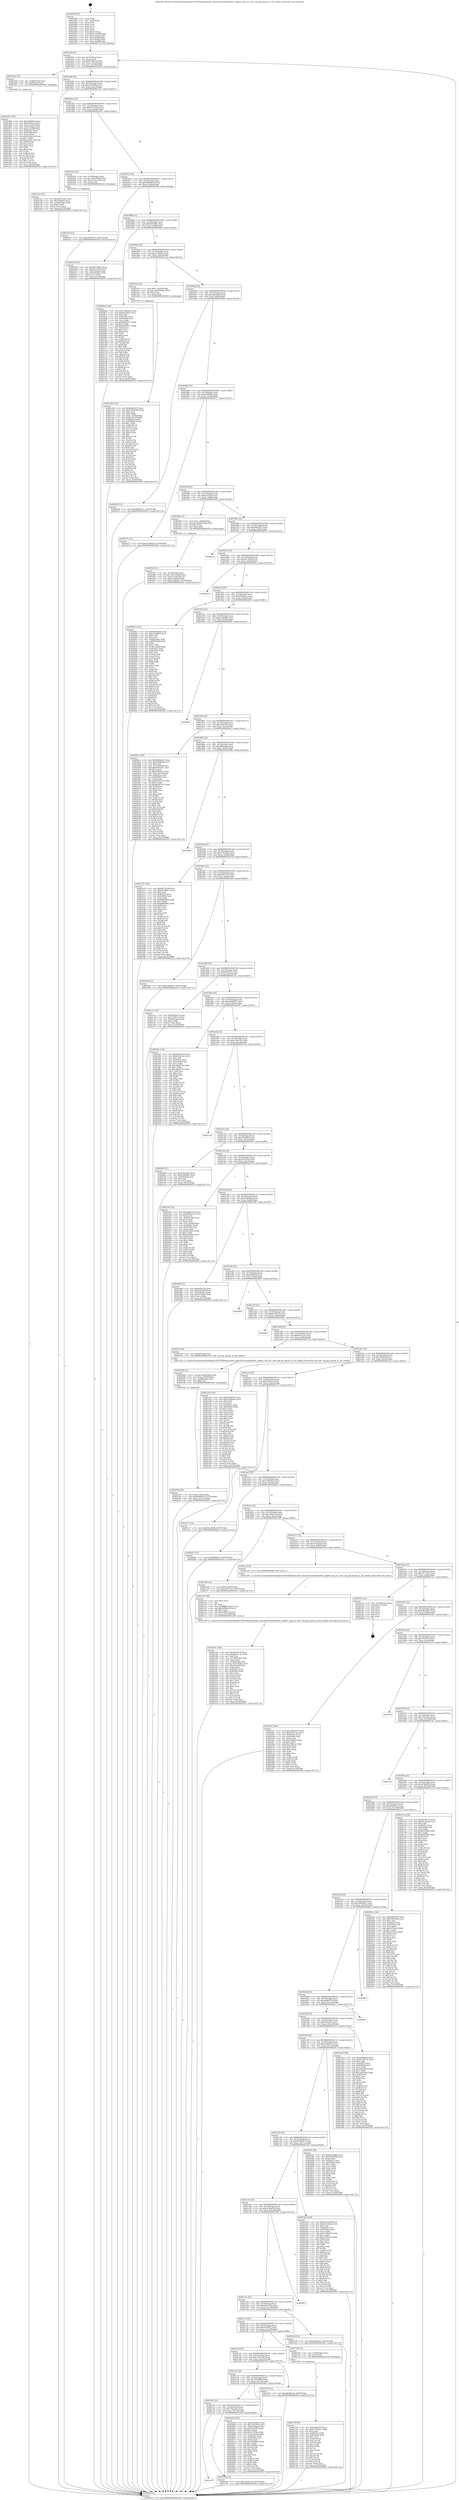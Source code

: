 digraph "0x401800" {
  label = "0x401800 (/mnt/c/Users/mathe/Desktop/tcc/POCII/binaries/extr_linuxdriversusbhostdwc_otgdwc_otg_cil.c_dwc_otg_get_param_tx_thr_length_Final-ollvm.out::main(0))"
  labelloc = "t"
  node[shape=record]

  Entry [label="",width=0.3,height=0.3,shape=circle,fillcolor=black,style=filled]
  "0x40182f" [label="{
     0x40182f [23]\l
     | [instrs]\l
     &nbsp;&nbsp;0x40182f \<+3\>: mov -0x70(%rbp),%eax\l
     &nbsp;&nbsp;0x401832 \<+2\>: mov %eax,%ecx\l
     &nbsp;&nbsp;0x401834 \<+6\>: sub $0x872b873e,%ecx\l
     &nbsp;&nbsp;0x40183a \<+3\>: mov %eax,-0x74(%rbp)\l
     &nbsp;&nbsp;0x40183d \<+3\>: mov %ecx,-0x78(%rbp)\l
     &nbsp;&nbsp;0x401840 \<+6\>: je 0000000000401da4 \<main+0x5a4\>\l
  }"]
  "0x401da4" [label="{
     0x401da4 [13]\l
     | [instrs]\l
     &nbsp;&nbsp;0x401da4 \<+4\>: mov -0x48(%rbp),%rax\l
     &nbsp;&nbsp;0x401da8 \<+4\>: mov 0x8(%rax),%rdi\l
     &nbsp;&nbsp;0x401dac \<+5\>: call 0000000000401060 \<atoi@plt\>\l
     | [calls]\l
     &nbsp;&nbsp;0x401060 \{1\} (unknown)\l
  }"]
  "0x401846" [label="{
     0x401846 [22]\l
     | [instrs]\l
     &nbsp;&nbsp;0x401846 \<+5\>: jmp 000000000040184b \<main+0x4b\>\l
     &nbsp;&nbsp;0x40184b \<+3\>: mov -0x74(%rbp),%eax\l
     &nbsp;&nbsp;0x40184e \<+5\>: sub $0x93ca505b,%eax\l
     &nbsp;&nbsp;0x401853 \<+3\>: mov %eax,-0x7c(%rbp)\l
     &nbsp;&nbsp;0x401856 \<+6\>: je 0000000000401e23 \<main+0x623\>\l
  }"]
  Exit [label="",width=0.3,height=0.3,shape=circle,fillcolor=black,style=filled,peripheries=2]
  "0x401e23" [label="{
     0x401e23 [27]\l
     | [instrs]\l
     &nbsp;&nbsp;0x401e23 \<+5\>: mov $0x3d3414ac,%eax\l
     &nbsp;&nbsp;0x401e28 \<+5\>: mov $0x76fc464,%ecx\l
     &nbsp;&nbsp;0x401e2d \<+3\>: mov -0x30(%rbp),%edx\l
     &nbsp;&nbsp;0x401e30 \<+3\>: cmp $0x0,%edx\l
     &nbsp;&nbsp;0x401e33 \<+3\>: cmove %ecx,%eax\l
     &nbsp;&nbsp;0x401e36 \<+3\>: mov %eax,-0x70(%rbp)\l
     &nbsp;&nbsp;0x401e39 \<+5\>: jmp 000000000040291f \<main+0x111f\>\l
  }"]
  "0x40185c" [label="{
     0x40185c [22]\l
     | [instrs]\l
     &nbsp;&nbsp;0x40185c \<+5\>: jmp 0000000000401861 \<main+0x61\>\l
     &nbsp;&nbsp;0x401861 \<+3\>: mov -0x74(%rbp),%eax\l
     &nbsp;&nbsp;0x401864 \<+5\>: sub $0x95a37916,%eax\l
     &nbsp;&nbsp;0x401869 \<+3\>: mov %eax,-0x80(%rbp)\l
     &nbsp;&nbsp;0x40186c \<+6\>: je 00000000004025d1 \<main+0xdd1\>\l
  }"]
  "0x401cd7" [label="{
     0x401cd7\l
  }", style=dashed]
  "0x4025d1" [label="{
     0x4025d1 [20]\l
     | [instrs]\l
     &nbsp;&nbsp;0x4025d1 \<+4\>: mov -0x58(%rbp),%rax\l
     &nbsp;&nbsp;0x4025d5 \<+4\>: movslq -0x6c(%rbp),%rcx\l
     &nbsp;&nbsp;0x4025d9 \<+4\>: mov (%rax,%rcx,8),%rax\l
     &nbsp;&nbsp;0x4025dd \<+3\>: mov %rax,%rdi\l
     &nbsp;&nbsp;0x4025e0 \<+5\>: call 0000000000401030 \<free@plt\>\l
     | [calls]\l
     &nbsp;&nbsp;0x401030 \{1\} (unknown)\l
  }"]
  "0x401872" [label="{
     0x401872 [25]\l
     | [instrs]\l
     &nbsp;&nbsp;0x401872 \<+5\>: jmp 0000000000401877 \<main+0x77\>\l
     &nbsp;&nbsp;0x401877 \<+3\>: mov -0x74(%rbp),%eax\l
     &nbsp;&nbsp;0x40187a \<+5\>: sub $0x98044b74,%eax\l
     &nbsp;&nbsp;0x40187f \<+6\>: mov %eax,-0x84(%rbp)\l
     &nbsp;&nbsp;0x401885 \<+6\>: je 00000000004025b6 \<main+0xdb6\>\l
  }"]
  "0x4027b0" [label="{
     0x4027b0 [12]\l
     | [instrs]\l
     &nbsp;&nbsp;0x4027b0 \<+7\>: movl $0x194ab7eb,-0x70(%rbp)\l
     &nbsp;&nbsp;0x4027b7 \<+5\>: jmp 000000000040291f \<main+0x111f\>\l
  }"]
  "0x4025b6" [label="{
     0x4025b6 [27]\l
     | [instrs]\l
     &nbsp;&nbsp;0x4025b6 \<+5\>: mov $0x9b07d49c,%eax\l
     &nbsp;&nbsp;0x4025bb \<+5\>: mov $0x95a37916,%ecx\l
     &nbsp;&nbsp;0x4025c0 \<+3\>: mov -0x6c(%rbp),%edx\l
     &nbsp;&nbsp;0x4025c3 \<+3\>: cmp -0x50(%rbp),%edx\l
     &nbsp;&nbsp;0x4025c6 \<+3\>: cmovl %ecx,%eax\l
     &nbsp;&nbsp;0x4025c9 \<+3\>: mov %eax,-0x70(%rbp)\l
     &nbsp;&nbsp;0x4025cc \<+5\>: jmp 000000000040291f \<main+0x111f\>\l
  }"]
  "0x40188b" [label="{
     0x40188b [25]\l
     | [instrs]\l
     &nbsp;&nbsp;0x40188b \<+5\>: jmp 0000000000401890 \<main+0x90\>\l
     &nbsp;&nbsp;0x401890 \<+3\>: mov -0x74(%rbp),%eax\l
     &nbsp;&nbsp;0x401893 \<+5\>: sub $0x9b07d49c,%eax\l
     &nbsp;&nbsp;0x401898 \<+6\>: mov %eax,-0x88(%rbp)\l
     &nbsp;&nbsp;0x40189e \<+6\>: je 00000000004026bd \<main+0xebd\>\l
  }"]
  "0x402759" [label="{
     0x402759 [87]\l
     | [instrs]\l
     &nbsp;&nbsp;0x402759 \<+5\>: mov $0x5c4da810,%ecx\l
     &nbsp;&nbsp;0x40275e \<+5\>: mov $0x776aede1,%edx\l
     &nbsp;&nbsp;0x402763 \<+2\>: xor %esi,%esi\l
     &nbsp;&nbsp;0x402765 \<+8\>: mov 0x40505c,%r8d\l
     &nbsp;&nbsp;0x40276d \<+8\>: mov 0x405060,%r9d\l
     &nbsp;&nbsp;0x402775 \<+3\>: sub $0x1,%esi\l
     &nbsp;&nbsp;0x402778 \<+3\>: mov %r8d,%r10d\l
     &nbsp;&nbsp;0x40277b \<+3\>: add %esi,%r10d\l
     &nbsp;&nbsp;0x40277e \<+4\>: imul %r10d,%r8d\l
     &nbsp;&nbsp;0x402782 \<+4\>: and $0x1,%r8d\l
     &nbsp;&nbsp;0x402786 \<+4\>: cmp $0x0,%r8d\l
     &nbsp;&nbsp;0x40278a \<+4\>: sete %r11b\l
     &nbsp;&nbsp;0x40278e \<+4\>: cmp $0xa,%r9d\l
     &nbsp;&nbsp;0x402792 \<+3\>: setl %bl\l
     &nbsp;&nbsp;0x402795 \<+3\>: mov %r11b,%r14b\l
     &nbsp;&nbsp;0x402798 \<+3\>: and %bl,%r14b\l
     &nbsp;&nbsp;0x40279b \<+3\>: xor %bl,%r11b\l
     &nbsp;&nbsp;0x40279e \<+3\>: or %r11b,%r14b\l
     &nbsp;&nbsp;0x4027a1 \<+4\>: test $0x1,%r14b\l
     &nbsp;&nbsp;0x4027a5 \<+3\>: cmovne %edx,%ecx\l
     &nbsp;&nbsp;0x4027a8 \<+3\>: mov %ecx,-0x70(%rbp)\l
     &nbsp;&nbsp;0x4027ab \<+5\>: jmp 000000000040291f \<main+0x111f\>\l
  }"]
  "0x4026bd" [label="{
     0x4026bd [144]\l
     | [instrs]\l
     &nbsp;&nbsp;0x4026bd \<+5\>: mov $0x5c4da810,%eax\l
     &nbsp;&nbsp;0x4026c2 \<+5\>: mov $0x6d1ef655,%ecx\l
     &nbsp;&nbsp;0x4026c7 \<+2\>: mov $0x1,%dl\l
     &nbsp;&nbsp;0x4026c9 \<+7\>: mov 0x40505c,%esi\l
     &nbsp;&nbsp;0x4026d0 \<+7\>: mov 0x405060,%edi\l
     &nbsp;&nbsp;0x4026d7 \<+3\>: mov %esi,%r8d\l
     &nbsp;&nbsp;0x4026da \<+7\>: sub $0x4e059277,%r8d\l
     &nbsp;&nbsp;0x4026e1 \<+4\>: sub $0x1,%r8d\l
     &nbsp;&nbsp;0x4026e5 \<+7\>: add $0x4e059277,%r8d\l
     &nbsp;&nbsp;0x4026ec \<+4\>: imul %r8d,%esi\l
     &nbsp;&nbsp;0x4026f0 \<+3\>: and $0x1,%esi\l
     &nbsp;&nbsp;0x4026f3 \<+3\>: cmp $0x0,%esi\l
     &nbsp;&nbsp;0x4026f6 \<+4\>: sete %r9b\l
     &nbsp;&nbsp;0x4026fa \<+3\>: cmp $0xa,%edi\l
     &nbsp;&nbsp;0x4026fd \<+4\>: setl %r10b\l
     &nbsp;&nbsp;0x402701 \<+3\>: mov %r9b,%r11b\l
     &nbsp;&nbsp;0x402704 \<+4\>: xor $0xff,%r11b\l
     &nbsp;&nbsp;0x402708 \<+3\>: mov %r10b,%bl\l
     &nbsp;&nbsp;0x40270b \<+3\>: xor $0xff,%bl\l
     &nbsp;&nbsp;0x40270e \<+3\>: xor $0x1,%dl\l
     &nbsp;&nbsp;0x402711 \<+3\>: mov %r11b,%r14b\l
     &nbsp;&nbsp;0x402714 \<+4\>: and $0xff,%r14b\l
     &nbsp;&nbsp;0x402718 \<+3\>: and %dl,%r9b\l
     &nbsp;&nbsp;0x40271b \<+3\>: mov %bl,%r15b\l
     &nbsp;&nbsp;0x40271e \<+4\>: and $0xff,%r15b\l
     &nbsp;&nbsp;0x402722 \<+3\>: and %dl,%r10b\l
     &nbsp;&nbsp;0x402725 \<+3\>: or %r9b,%r14b\l
     &nbsp;&nbsp;0x402728 \<+3\>: or %r10b,%r15b\l
     &nbsp;&nbsp;0x40272b \<+3\>: xor %r15b,%r14b\l
     &nbsp;&nbsp;0x40272e \<+3\>: or %bl,%r11b\l
     &nbsp;&nbsp;0x402731 \<+4\>: xor $0xff,%r11b\l
     &nbsp;&nbsp;0x402735 \<+3\>: or $0x1,%dl\l
     &nbsp;&nbsp;0x402738 \<+3\>: and %dl,%r11b\l
     &nbsp;&nbsp;0x40273b \<+3\>: or %r11b,%r14b\l
     &nbsp;&nbsp;0x40273e \<+4\>: test $0x1,%r14b\l
     &nbsp;&nbsp;0x402742 \<+3\>: cmovne %ecx,%eax\l
     &nbsp;&nbsp;0x402745 \<+3\>: mov %eax,-0x70(%rbp)\l
     &nbsp;&nbsp;0x402748 \<+5\>: jmp 000000000040291f \<main+0x111f\>\l
  }"]
  "0x4018a4" [label="{
     0x4018a4 [25]\l
     | [instrs]\l
     &nbsp;&nbsp;0x4018a4 \<+5\>: jmp 00000000004018a9 \<main+0xa9\>\l
     &nbsp;&nbsp;0x4018a9 \<+3\>: mov -0x74(%rbp),%eax\l
     &nbsp;&nbsp;0x4018ac \<+5\>: sub $0xa314829e,%eax\l
     &nbsp;&nbsp;0x4018b1 \<+6\>: mov %eax,-0x8c(%rbp)\l
     &nbsp;&nbsp;0x4018b7 \<+6\>: je 0000000000401ec4 \<main+0x6c4\>\l
  }"]
  "0x401cbe" [label="{
     0x401cbe [25]\l
     | [instrs]\l
     &nbsp;&nbsp;0x401cbe \<+5\>: jmp 0000000000401cc3 \<main+0x4c3\>\l
     &nbsp;&nbsp;0x401cc3 \<+3\>: mov -0x74(%rbp),%eax\l
     &nbsp;&nbsp;0x401cc6 \<+5\>: sub $0x776aede1,%eax\l
     &nbsp;&nbsp;0x401ccb \<+6\>: mov %eax,-0x134(%rbp)\l
     &nbsp;&nbsp;0x401cd1 \<+6\>: je 00000000004027b0 \<main+0xfb0\>\l
  }"]
  "0x401ec4" [label="{
     0x401ec4 [23]\l
     | [instrs]\l
     &nbsp;&nbsp;0x401ec4 \<+7\>: movl $0x1,-0x50(%rbp)\l
     &nbsp;&nbsp;0x401ecb \<+4\>: movslq -0x50(%rbp),%rax\l
     &nbsp;&nbsp;0x401ecf \<+4\>: shl $0x3,%rax\l
     &nbsp;&nbsp;0x401ed3 \<+3\>: mov %rax,%rdi\l
     &nbsp;&nbsp;0x401ed6 \<+5\>: call 0000000000401050 \<malloc@plt\>\l
     | [calls]\l
     &nbsp;&nbsp;0x401050 \{1\} (unknown)\l
  }"]
  "0x4018bd" [label="{
     0x4018bd [25]\l
     | [instrs]\l
     &nbsp;&nbsp;0x4018bd \<+5\>: jmp 00000000004018c2 \<main+0xc2\>\l
     &nbsp;&nbsp;0x4018c2 \<+3\>: mov -0x74(%rbp),%eax\l
     &nbsp;&nbsp;0x4018c5 \<+5\>: sub $0xa3b39e4e,%eax\l
     &nbsp;&nbsp;0x4018ca \<+6\>: mov %eax,-0x90(%rbp)\l
     &nbsp;&nbsp;0x4018d0 \<+6\>: je 0000000000402430 \<main+0xc30\>\l
  }"]
  "0x402644" [label="{
     0x402644 [109]\l
     | [instrs]\l
     &nbsp;&nbsp;0x402644 \<+5\>: mov $0xbcea0d6e,%eax\l
     &nbsp;&nbsp;0x402649 \<+5\>: mov $0x1592c6e2,%ecx\l
     &nbsp;&nbsp;0x40264e \<+3\>: mov -0x6c(%rbp),%edx\l
     &nbsp;&nbsp;0x402651 \<+6\>: sub $0x5b3336a,%edx\l
     &nbsp;&nbsp;0x402657 \<+3\>: add $0x1,%edx\l
     &nbsp;&nbsp;0x40265a \<+6\>: add $0x5b3336a,%edx\l
     &nbsp;&nbsp;0x402660 \<+3\>: mov %edx,-0x6c(%rbp)\l
     &nbsp;&nbsp;0x402663 \<+7\>: mov 0x40505c,%edx\l
     &nbsp;&nbsp;0x40266a \<+7\>: mov 0x405060,%esi\l
     &nbsp;&nbsp;0x402671 \<+2\>: mov %edx,%edi\l
     &nbsp;&nbsp;0x402673 \<+6\>: add $0x14b9f8e2,%edi\l
     &nbsp;&nbsp;0x402679 \<+3\>: sub $0x1,%edi\l
     &nbsp;&nbsp;0x40267c \<+6\>: sub $0x14b9f8e2,%edi\l
     &nbsp;&nbsp;0x402682 \<+3\>: imul %edi,%edx\l
     &nbsp;&nbsp;0x402685 \<+3\>: and $0x1,%edx\l
     &nbsp;&nbsp;0x402688 \<+3\>: cmp $0x0,%edx\l
     &nbsp;&nbsp;0x40268b \<+4\>: sete %r8b\l
     &nbsp;&nbsp;0x40268f \<+3\>: cmp $0xa,%esi\l
     &nbsp;&nbsp;0x402692 \<+4\>: setl %r9b\l
     &nbsp;&nbsp;0x402696 \<+3\>: mov %r8b,%r10b\l
     &nbsp;&nbsp;0x402699 \<+3\>: and %r9b,%r10b\l
     &nbsp;&nbsp;0x40269c \<+3\>: xor %r9b,%r8b\l
     &nbsp;&nbsp;0x40269f \<+3\>: or %r8b,%r10b\l
     &nbsp;&nbsp;0x4026a2 \<+4\>: test $0x1,%r10b\l
     &nbsp;&nbsp;0x4026a6 \<+3\>: cmovne %ecx,%eax\l
     &nbsp;&nbsp;0x4026a9 \<+3\>: mov %eax,-0x70(%rbp)\l
     &nbsp;&nbsp;0x4026ac \<+5\>: jmp 000000000040291f \<main+0x111f\>\l
  }"]
  "0x402430" [label="{
     0x402430 [12]\l
     | [instrs]\l
     &nbsp;&nbsp;0x402430 \<+7\>: movl $0x46466211,-0x70(%rbp)\l
     &nbsp;&nbsp;0x402437 \<+5\>: jmp 000000000040291f \<main+0x111f\>\l
  }"]
  "0x4018d6" [label="{
     0x4018d6 [25]\l
     | [instrs]\l
     &nbsp;&nbsp;0x4018d6 \<+5\>: jmp 00000000004018db \<main+0xdb\>\l
     &nbsp;&nbsp;0x4018db \<+3\>: mov -0x74(%rbp),%eax\l
     &nbsp;&nbsp;0x4018de \<+5\>: sub $0xa83f83bb,%eax\l
     &nbsp;&nbsp;0x4018e3 \<+6\>: mov %eax,-0x94(%rbp)\l
     &nbsp;&nbsp;0x4018e9 \<+6\>: je 0000000000402571 \<main+0xd71\>\l
  }"]
  "0x4025e5" [label="{
     0x4025e5 [12]\l
     | [instrs]\l
     &nbsp;&nbsp;0x4025e5 \<+7\>: movl $0x54e60473,-0x70(%rbp)\l
     &nbsp;&nbsp;0x4025ec \<+5\>: jmp 000000000040291f \<main+0x111f\>\l
  }"]
  "0x402571" [label="{
     0x402571 [12]\l
     | [instrs]\l
     &nbsp;&nbsp;0x402571 \<+7\>: movl $0xe818b2e0,-0x70(%rbp)\l
     &nbsp;&nbsp;0x402578 \<+5\>: jmp 000000000040291f \<main+0x111f\>\l
  }"]
  "0x4018ef" [label="{
     0x4018ef [25]\l
     | [instrs]\l
     &nbsp;&nbsp;0x4018ef \<+5\>: jmp 00000000004018f4 \<main+0xf4\>\l
     &nbsp;&nbsp;0x4018f4 \<+3\>: mov -0x74(%rbp),%eax\l
     &nbsp;&nbsp;0x4018f7 \<+5\>: sub $0xb2a52f2f,%eax\l
     &nbsp;&nbsp;0x4018fc \<+6\>: mov %eax,-0x98(%rbp)\l
     &nbsp;&nbsp;0x401902 \<+6\>: je 0000000000401f9b \<main+0x79b\>\l
  }"]
  "0x40259d" [label="{
     0x40259d [25]\l
     | [instrs]\l
     &nbsp;&nbsp;0x40259d \<+7\>: movl $0x0,-0x6c(%rbp)\l
     &nbsp;&nbsp;0x4025a4 \<+7\>: movl $0x98044b74,-0x70(%rbp)\l
     &nbsp;&nbsp;0x4025ab \<+6\>: mov %eax,-0x13c(%rbp)\l
     &nbsp;&nbsp;0x4025b1 \<+5\>: jmp 000000000040291f \<main+0x111f\>\l
  }"]
  "0x401f9b" [label="{
     0x401f9b [23]\l
     | [instrs]\l
     &nbsp;&nbsp;0x401f9b \<+7\>: movl $0x1,-0x60(%rbp)\l
     &nbsp;&nbsp;0x401fa2 \<+4\>: movslq -0x60(%rbp),%rax\l
     &nbsp;&nbsp;0x401fa6 \<+4\>: shl $0x2,%rax\l
     &nbsp;&nbsp;0x401faa \<+3\>: mov %rax,%rdi\l
     &nbsp;&nbsp;0x401fad \<+5\>: call 0000000000401050 \<malloc@plt\>\l
     | [calls]\l
     &nbsp;&nbsp;0x401050 \{1\} (unknown)\l
  }"]
  "0x401908" [label="{
     0x401908 [25]\l
     | [instrs]\l
     &nbsp;&nbsp;0x401908 \<+5\>: jmp 000000000040190d \<main+0x10d\>\l
     &nbsp;&nbsp;0x40190d \<+3\>: mov -0x74(%rbp),%eax\l
     &nbsp;&nbsp;0x401910 \<+5\>: sub $0xb6def247,%eax\l
     &nbsp;&nbsp;0x401915 \<+6\>: mov %eax,-0x9c(%rbp)\l
     &nbsp;&nbsp;0x40191b \<+6\>: je 000000000040281d \<main+0x101d\>\l
  }"]
  "0x402586" [label="{
     0x402586 [23]\l
     | [instrs]\l
     &nbsp;&nbsp;0x402586 \<+10\>: movabs $0x4030b6,%rdi\l
     &nbsp;&nbsp;0x402590 \<+3\>: mov %eax,-0x68(%rbp)\l
     &nbsp;&nbsp;0x402593 \<+3\>: mov -0x68(%rbp),%esi\l
     &nbsp;&nbsp;0x402596 \<+2\>: mov $0x0,%al\l
     &nbsp;&nbsp;0x402598 \<+5\>: call 0000000000401040 \<printf@plt\>\l
     | [calls]\l
     &nbsp;&nbsp;0x401040 \{1\} (unknown)\l
  }"]
  "0x40281d" [label="{
     0x40281d\l
  }", style=dashed]
  "0x401921" [label="{
     0x401921 [25]\l
     | [instrs]\l
     &nbsp;&nbsp;0x401921 \<+5\>: jmp 0000000000401926 \<main+0x126\>\l
     &nbsp;&nbsp;0x401926 \<+3\>: mov -0x74(%rbp),%eax\l
     &nbsp;&nbsp;0x401929 \<+5\>: sub $0xb875b39f,%eax\l
     &nbsp;&nbsp;0x40192e \<+6\>: mov %eax,-0xa0(%rbp)\l
     &nbsp;&nbsp;0x401934 \<+6\>: je 00000000004028c6 \<main+0x10c6\>\l
  }"]
  "0x4021d1" [label="{
     0x4021d1 [106]\l
     | [instrs]\l
     &nbsp;&nbsp;0x4021d1 \<+5\>: mov $0xf6158179,%ecx\l
     &nbsp;&nbsp;0x4021d6 \<+5\>: mov $0x6a8e113b,%edx\l
     &nbsp;&nbsp;0x4021db \<+2\>: xor %esi,%esi\l
     &nbsp;&nbsp;0x4021dd \<+6\>: mov -0x138(%rbp),%edi\l
     &nbsp;&nbsp;0x4021e3 \<+3\>: imul %eax,%edi\l
     &nbsp;&nbsp;0x4021e6 \<+4\>: mov -0x58(%rbp),%r8\l
     &nbsp;&nbsp;0x4021ea \<+4\>: movslq -0x5c(%rbp),%r9\l
     &nbsp;&nbsp;0x4021ee \<+4\>: mov (%r8,%r9,8),%r8\l
     &nbsp;&nbsp;0x4021f2 \<+3\>: mov %edi,(%r8)\l
     &nbsp;&nbsp;0x4021f5 \<+7\>: mov 0x40505c,%eax\l
     &nbsp;&nbsp;0x4021fc \<+7\>: mov 0x405060,%edi\l
     &nbsp;&nbsp;0x402203 \<+3\>: sub $0x1,%esi\l
     &nbsp;&nbsp;0x402206 \<+3\>: mov %eax,%r10d\l
     &nbsp;&nbsp;0x402209 \<+3\>: add %esi,%r10d\l
     &nbsp;&nbsp;0x40220c \<+4\>: imul %r10d,%eax\l
     &nbsp;&nbsp;0x402210 \<+3\>: and $0x1,%eax\l
     &nbsp;&nbsp;0x402213 \<+3\>: cmp $0x0,%eax\l
     &nbsp;&nbsp;0x402216 \<+4\>: sete %r11b\l
     &nbsp;&nbsp;0x40221a \<+3\>: cmp $0xa,%edi\l
     &nbsp;&nbsp;0x40221d \<+3\>: setl %bl\l
     &nbsp;&nbsp;0x402220 \<+3\>: mov %r11b,%r14b\l
     &nbsp;&nbsp;0x402223 \<+3\>: and %bl,%r14b\l
     &nbsp;&nbsp;0x402226 \<+3\>: xor %bl,%r11b\l
     &nbsp;&nbsp;0x402229 \<+3\>: or %r11b,%r14b\l
     &nbsp;&nbsp;0x40222c \<+4\>: test $0x1,%r14b\l
     &nbsp;&nbsp;0x402230 \<+3\>: cmovne %edx,%ecx\l
     &nbsp;&nbsp;0x402233 \<+3\>: mov %ecx,-0x70(%rbp)\l
     &nbsp;&nbsp;0x402236 \<+5\>: jmp 000000000040291f \<main+0x111f\>\l
  }"]
  "0x4028c6" [label="{
     0x4028c6\l
  }", style=dashed]
  "0x40193a" [label="{
     0x40193a [25]\l
     | [instrs]\l
     &nbsp;&nbsp;0x40193a \<+5\>: jmp 000000000040193f \<main+0x13f\>\l
     &nbsp;&nbsp;0x40193f \<+3\>: mov -0x74(%rbp),%eax\l
     &nbsp;&nbsp;0x401942 \<+5\>: sub $0xb944ee2c,%eax\l
     &nbsp;&nbsp;0x401947 \<+6\>: mov %eax,-0xa4(%rbp)\l
     &nbsp;&nbsp;0x40194d \<+6\>: je 0000000000402061 \<main+0x861\>\l
  }"]
  "0x4021a9" [label="{
     0x4021a9 [40]\l
     | [instrs]\l
     &nbsp;&nbsp;0x4021a9 \<+5\>: mov $0x2,%ecx\l
     &nbsp;&nbsp;0x4021ae \<+1\>: cltd\l
     &nbsp;&nbsp;0x4021af \<+2\>: idiv %ecx\l
     &nbsp;&nbsp;0x4021b1 \<+6\>: imul $0xfffffffe,%edx,%ecx\l
     &nbsp;&nbsp;0x4021b7 \<+6\>: add $0x3d360a7d,%ecx\l
     &nbsp;&nbsp;0x4021bd \<+3\>: add $0x1,%ecx\l
     &nbsp;&nbsp;0x4021c0 \<+6\>: sub $0x3d360a7d,%ecx\l
     &nbsp;&nbsp;0x4021c6 \<+6\>: mov %ecx,-0x138(%rbp)\l
     &nbsp;&nbsp;0x4021cc \<+5\>: call 0000000000401160 \<next_i\>\l
     | [calls]\l
     &nbsp;&nbsp;0x401160 \{1\} (/mnt/c/Users/mathe/Desktop/tcc/POCII/binaries/extr_linuxdriversusbhostdwc_otgdwc_otg_cil.c_dwc_otg_get_param_tx_thr_length_Final-ollvm.out::next_i)\l
  }"]
  "0x402061" [label="{
     0x402061 [152]\l
     | [instrs]\l
     &nbsp;&nbsp;0x402061 \<+5\>: mov $0xd083ebe4,%eax\l
     &nbsp;&nbsp;0x402066 \<+5\>: mov $0xe554f855,%ecx\l
     &nbsp;&nbsp;0x40206b \<+2\>: mov $0x1,%dl\l
     &nbsp;&nbsp;0x40206d \<+2\>: xor %esi,%esi\l
     &nbsp;&nbsp;0x40206f \<+3\>: mov -0x64(%rbp),%edi\l
     &nbsp;&nbsp;0x402072 \<+3\>: cmp -0x60(%rbp),%edi\l
     &nbsp;&nbsp;0x402075 \<+4\>: setl %r8b\l
     &nbsp;&nbsp;0x402079 \<+4\>: and $0x1,%r8b\l
     &nbsp;&nbsp;0x40207d \<+4\>: mov %r8b,-0x29(%rbp)\l
     &nbsp;&nbsp;0x402081 \<+7\>: mov 0x40505c,%edi\l
     &nbsp;&nbsp;0x402088 \<+8\>: mov 0x405060,%r9d\l
     &nbsp;&nbsp;0x402090 \<+3\>: sub $0x1,%esi\l
     &nbsp;&nbsp;0x402093 \<+3\>: mov %edi,%r10d\l
     &nbsp;&nbsp;0x402096 \<+3\>: add %esi,%r10d\l
     &nbsp;&nbsp;0x402099 \<+4\>: imul %r10d,%edi\l
     &nbsp;&nbsp;0x40209d \<+3\>: and $0x1,%edi\l
     &nbsp;&nbsp;0x4020a0 \<+3\>: cmp $0x0,%edi\l
     &nbsp;&nbsp;0x4020a3 \<+4\>: sete %r8b\l
     &nbsp;&nbsp;0x4020a7 \<+4\>: cmp $0xa,%r9d\l
     &nbsp;&nbsp;0x4020ab \<+4\>: setl %r11b\l
     &nbsp;&nbsp;0x4020af \<+3\>: mov %r8b,%bl\l
     &nbsp;&nbsp;0x4020b2 \<+3\>: xor $0xff,%bl\l
     &nbsp;&nbsp;0x4020b5 \<+3\>: mov %r11b,%r14b\l
     &nbsp;&nbsp;0x4020b8 \<+4\>: xor $0xff,%r14b\l
     &nbsp;&nbsp;0x4020bc \<+3\>: xor $0x1,%dl\l
     &nbsp;&nbsp;0x4020bf \<+3\>: mov %bl,%r15b\l
     &nbsp;&nbsp;0x4020c2 \<+4\>: and $0xff,%r15b\l
     &nbsp;&nbsp;0x4020c6 \<+3\>: and %dl,%r8b\l
     &nbsp;&nbsp;0x4020c9 \<+3\>: mov %r14b,%r12b\l
     &nbsp;&nbsp;0x4020cc \<+4\>: and $0xff,%r12b\l
     &nbsp;&nbsp;0x4020d0 \<+3\>: and %dl,%r11b\l
     &nbsp;&nbsp;0x4020d3 \<+3\>: or %r8b,%r15b\l
     &nbsp;&nbsp;0x4020d6 \<+3\>: or %r11b,%r12b\l
     &nbsp;&nbsp;0x4020d9 \<+3\>: xor %r12b,%r15b\l
     &nbsp;&nbsp;0x4020dc \<+3\>: or %r14b,%bl\l
     &nbsp;&nbsp;0x4020df \<+3\>: xor $0xff,%bl\l
     &nbsp;&nbsp;0x4020e2 \<+3\>: or $0x1,%dl\l
     &nbsp;&nbsp;0x4020e5 \<+2\>: and %dl,%bl\l
     &nbsp;&nbsp;0x4020e7 \<+3\>: or %bl,%r15b\l
     &nbsp;&nbsp;0x4020ea \<+4\>: test $0x1,%r15b\l
     &nbsp;&nbsp;0x4020ee \<+3\>: cmovne %ecx,%eax\l
     &nbsp;&nbsp;0x4020f1 \<+3\>: mov %eax,-0x70(%rbp)\l
     &nbsp;&nbsp;0x4020f4 \<+5\>: jmp 000000000040291f \<main+0x111f\>\l
  }"]
  "0x401953" [label="{
     0x401953 [25]\l
     | [instrs]\l
     &nbsp;&nbsp;0x401953 \<+5\>: jmp 0000000000401958 \<main+0x158\>\l
     &nbsp;&nbsp;0x401958 \<+3\>: mov -0x74(%rbp),%eax\l
     &nbsp;&nbsp;0x40195b \<+5\>: sub $0xbcea0d6e,%eax\l
     &nbsp;&nbsp;0x401960 \<+6\>: mov %eax,-0xa8(%rbp)\l
     &nbsp;&nbsp;0x401966 \<+6\>: je 00000000004028f3 \<main+0x10f3\>\l
  }"]
  "0x401fb2" [label="{
     0x401fb2 [31]\l
     | [instrs]\l
     &nbsp;&nbsp;0x401fb2 \<+4\>: mov -0x58(%rbp),%rdi\l
     &nbsp;&nbsp;0x401fb6 \<+4\>: movslq -0x5c(%rbp),%rcx\l
     &nbsp;&nbsp;0x401fba \<+4\>: mov %rax,(%rdi,%rcx,8)\l
     &nbsp;&nbsp;0x401fbe \<+7\>: movl $0x0,-0x64(%rbp)\l
     &nbsp;&nbsp;0x401fc5 \<+7\>: movl $0xe1b90657,-0x70(%rbp)\l
     &nbsp;&nbsp;0x401fcc \<+5\>: jmp 000000000040291f \<main+0x111f\>\l
  }"]
  "0x4028f3" [label="{
     0x4028f3\l
  }", style=dashed]
  "0x40196c" [label="{
     0x40196c [25]\l
     | [instrs]\l
     &nbsp;&nbsp;0x40196c \<+5\>: jmp 0000000000401971 \<main+0x171\>\l
     &nbsp;&nbsp;0x401971 \<+3\>: mov -0x74(%rbp),%eax\l
     &nbsp;&nbsp;0x401974 \<+5\>: sub $0xc59b5afd,%eax\l
     &nbsp;&nbsp;0x401979 \<+6\>: mov %eax,-0xac(%rbp)\l
     &nbsp;&nbsp;0x40197f \<+6\>: je 00000000004024cc \<main+0xccc\>\l
  }"]
  "0x401ca5" [label="{
     0x401ca5 [25]\l
     | [instrs]\l
     &nbsp;&nbsp;0x401ca5 \<+5\>: jmp 0000000000401caa \<main+0x4aa\>\l
     &nbsp;&nbsp;0x401caa \<+3\>: mov -0x74(%rbp),%eax\l
     &nbsp;&nbsp;0x401cad \<+5\>: sub $0x769e8089,%eax\l
     &nbsp;&nbsp;0x401cb2 \<+6\>: mov %eax,-0x130(%rbp)\l
     &nbsp;&nbsp;0x401cb8 \<+6\>: je 0000000000402644 \<main+0xe44\>\l
  }"]
  "0x4024cc" [label="{
     0x4024cc [165]\l
     | [instrs]\l
     &nbsp;&nbsp;0x4024cc \<+5\>: mov $0x490b4261,%eax\l
     &nbsp;&nbsp;0x4024d1 \<+5\>: mov $0xa83f83bb,%ecx\l
     &nbsp;&nbsp;0x4024d6 \<+2\>: mov $0x1,%dl\l
     &nbsp;&nbsp;0x4024d8 \<+3\>: mov -0x5c(%rbp),%esi\l
     &nbsp;&nbsp;0x4024db \<+6\>: add $0xa99522c1,%esi\l
     &nbsp;&nbsp;0x4024e1 \<+3\>: add $0x1,%esi\l
     &nbsp;&nbsp;0x4024e4 \<+6\>: sub $0xa99522c1,%esi\l
     &nbsp;&nbsp;0x4024ea \<+3\>: mov %esi,-0x5c(%rbp)\l
     &nbsp;&nbsp;0x4024ed \<+7\>: mov 0x40505c,%esi\l
     &nbsp;&nbsp;0x4024f4 \<+7\>: mov 0x405060,%edi\l
     &nbsp;&nbsp;0x4024fb \<+3\>: mov %esi,%r8d\l
     &nbsp;&nbsp;0x4024fe \<+7\>: add $0x883d7331,%r8d\l
     &nbsp;&nbsp;0x402505 \<+4\>: sub $0x1,%r8d\l
     &nbsp;&nbsp;0x402509 \<+7\>: sub $0x883d7331,%r8d\l
     &nbsp;&nbsp;0x402510 \<+4\>: imul %r8d,%esi\l
     &nbsp;&nbsp;0x402514 \<+3\>: and $0x1,%esi\l
     &nbsp;&nbsp;0x402517 \<+3\>: cmp $0x0,%esi\l
     &nbsp;&nbsp;0x40251a \<+4\>: sete %r9b\l
     &nbsp;&nbsp;0x40251e \<+3\>: cmp $0xa,%edi\l
     &nbsp;&nbsp;0x402521 \<+4\>: setl %r10b\l
     &nbsp;&nbsp;0x402525 \<+3\>: mov %r9b,%r11b\l
     &nbsp;&nbsp;0x402528 \<+4\>: xor $0xff,%r11b\l
     &nbsp;&nbsp;0x40252c \<+3\>: mov %r10b,%bl\l
     &nbsp;&nbsp;0x40252f \<+3\>: xor $0xff,%bl\l
     &nbsp;&nbsp;0x402532 \<+3\>: xor $0x1,%dl\l
     &nbsp;&nbsp;0x402535 \<+3\>: mov %r11b,%r14b\l
     &nbsp;&nbsp;0x402538 \<+4\>: and $0xff,%r14b\l
     &nbsp;&nbsp;0x40253c \<+3\>: and %dl,%r9b\l
     &nbsp;&nbsp;0x40253f \<+3\>: mov %bl,%r15b\l
     &nbsp;&nbsp;0x402542 \<+4\>: and $0xff,%r15b\l
     &nbsp;&nbsp;0x402546 \<+3\>: and %dl,%r10b\l
     &nbsp;&nbsp;0x402549 \<+3\>: or %r9b,%r14b\l
     &nbsp;&nbsp;0x40254c \<+3\>: or %r10b,%r15b\l
     &nbsp;&nbsp;0x40254f \<+3\>: xor %r15b,%r14b\l
     &nbsp;&nbsp;0x402552 \<+3\>: or %bl,%r11b\l
     &nbsp;&nbsp;0x402555 \<+4\>: xor $0xff,%r11b\l
     &nbsp;&nbsp;0x402559 \<+3\>: or $0x1,%dl\l
     &nbsp;&nbsp;0x40255c \<+3\>: and %dl,%r11b\l
     &nbsp;&nbsp;0x40255f \<+3\>: or %r11b,%r14b\l
     &nbsp;&nbsp;0x402562 \<+4\>: test $0x1,%r14b\l
     &nbsp;&nbsp;0x402566 \<+3\>: cmovne %ecx,%eax\l
     &nbsp;&nbsp;0x402569 \<+3\>: mov %eax,-0x70(%rbp)\l
     &nbsp;&nbsp;0x40256c \<+5\>: jmp 000000000040291f \<main+0x111f\>\l
  }"]
  "0x401985" [label="{
     0x401985 [25]\l
     | [instrs]\l
     &nbsp;&nbsp;0x401985 \<+5\>: jmp 000000000040198a \<main+0x18a\>\l
     &nbsp;&nbsp;0x40198a \<+3\>: mov -0x74(%rbp),%eax\l
     &nbsp;&nbsp;0x40198d \<+5\>: sub $0xd083ebe4,%eax\l
     &nbsp;&nbsp;0x401992 \<+6\>: mov %eax,-0xb0(%rbp)\l
     &nbsp;&nbsp;0x401998 \<+6\>: je 000000000040284b \<main+0x104b\>\l
  }"]
  "0x401f74" [label="{
     0x401f74 [12]\l
     | [instrs]\l
     &nbsp;&nbsp;0x401f74 \<+7\>: movl $0xe818b2e0,-0x70(%rbp)\l
     &nbsp;&nbsp;0x401f7b \<+5\>: jmp 000000000040291f \<main+0x111f\>\l
  }"]
  "0x40284b" [label="{
     0x40284b\l
  }", style=dashed]
  "0x40199e" [label="{
     0x40199e [25]\l
     | [instrs]\l
     &nbsp;&nbsp;0x40199e \<+5\>: jmp 00000000004019a3 \<main+0x1a3\>\l
     &nbsp;&nbsp;0x4019a3 \<+3\>: mov -0x74(%rbp),%eax\l
     &nbsp;&nbsp;0x4019a6 \<+5\>: sub $0xd76e3db3,%eax\l
     &nbsp;&nbsp;0x4019ab \<+6\>: mov %eax,-0xb4(%rbp)\l
     &nbsp;&nbsp;0x4019b1 \<+6\>: je 0000000000402310 \<main+0xb10\>\l
  }"]
  "0x401c8c" [label="{
     0x401c8c [25]\l
     | [instrs]\l
     &nbsp;&nbsp;0x401c8c \<+5\>: jmp 0000000000401c91 \<main+0x491\>\l
     &nbsp;&nbsp;0x401c91 \<+3\>: mov -0x74(%rbp),%eax\l
     &nbsp;&nbsp;0x401c94 \<+5\>: sub $0x73436cd8,%eax\l
     &nbsp;&nbsp;0x401c99 \<+6\>: mov %eax,-0x12c(%rbp)\l
     &nbsp;&nbsp;0x401c9f \<+6\>: je 0000000000401f74 \<main+0x774\>\l
  }"]
  "0x402310" [label="{
     0x402310 [144]\l
     | [instrs]\l
     &nbsp;&nbsp;0x402310 \<+5\>: mov $0xb875b39f,%eax\l
     &nbsp;&nbsp;0x402315 \<+5\>: mov $0x587d46a7,%ecx\l
     &nbsp;&nbsp;0x40231a \<+2\>: mov $0x1,%dl\l
     &nbsp;&nbsp;0x40231c \<+7\>: mov 0x40505c,%esi\l
     &nbsp;&nbsp;0x402323 \<+7\>: mov 0x405060,%edi\l
     &nbsp;&nbsp;0x40232a \<+3\>: mov %esi,%r8d\l
     &nbsp;&nbsp;0x40232d \<+7\>: sub $0x8089df84,%r8d\l
     &nbsp;&nbsp;0x402334 \<+4\>: sub $0x1,%r8d\l
     &nbsp;&nbsp;0x402338 \<+7\>: add $0x8089df84,%r8d\l
     &nbsp;&nbsp;0x40233f \<+4\>: imul %r8d,%esi\l
     &nbsp;&nbsp;0x402343 \<+3\>: and $0x1,%esi\l
     &nbsp;&nbsp;0x402346 \<+3\>: cmp $0x0,%esi\l
     &nbsp;&nbsp;0x402349 \<+4\>: sete %r9b\l
     &nbsp;&nbsp;0x40234d \<+3\>: cmp $0xa,%edi\l
     &nbsp;&nbsp;0x402350 \<+4\>: setl %r10b\l
     &nbsp;&nbsp;0x402354 \<+3\>: mov %r9b,%r11b\l
     &nbsp;&nbsp;0x402357 \<+4\>: xor $0xff,%r11b\l
     &nbsp;&nbsp;0x40235b \<+3\>: mov %r10b,%bl\l
     &nbsp;&nbsp;0x40235e \<+3\>: xor $0xff,%bl\l
     &nbsp;&nbsp;0x402361 \<+3\>: xor $0x0,%dl\l
     &nbsp;&nbsp;0x402364 \<+3\>: mov %r11b,%r14b\l
     &nbsp;&nbsp;0x402367 \<+4\>: and $0x0,%r14b\l
     &nbsp;&nbsp;0x40236b \<+3\>: and %dl,%r9b\l
     &nbsp;&nbsp;0x40236e \<+3\>: mov %bl,%r15b\l
     &nbsp;&nbsp;0x402371 \<+4\>: and $0x0,%r15b\l
     &nbsp;&nbsp;0x402375 \<+3\>: and %dl,%r10b\l
     &nbsp;&nbsp;0x402378 \<+3\>: or %r9b,%r14b\l
     &nbsp;&nbsp;0x40237b \<+3\>: or %r10b,%r15b\l
     &nbsp;&nbsp;0x40237e \<+3\>: xor %r15b,%r14b\l
     &nbsp;&nbsp;0x402381 \<+3\>: or %bl,%r11b\l
     &nbsp;&nbsp;0x402384 \<+4\>: xor $0xff,%r11b\l
     &nbsp;&nbsp;0x402388 \<+3\>: or $0x0,%dl\l
     &nbsp;&nbsp;0x40238b \<+3\>: and %dl,%r11b\l
     &nbsp;&nbsp;0x40238e \<+3\>: or %r11b,%r14b\l
     &nbsp;&nbsp;0x402391 \<+4\>: test $0x1,%r14b\l
     &nbsp;&nbsp;0x402395 \<+3\>: cmovne %ecx,%eax\l
     &nbsp;&nbsp;0x402398 \<+3\>: mov %eax,-0x70(%rbp)\l
     &nbsp;&nbsp;0x40239b \<+5\>: jmp 000000000040291f \<main+0x111f\>\l
  }"]
  "0x4019b7" [label="{
     0x4019b7 [25]\l
     | [instrs]\l
     &nbsp;&nbsp;0x4019b7 \<+5\>: jmp 00000000004019bc \<main+0x1bc\>\l
     &nbsp;&nbsp;0x4019bc \<+3\>: mov -0x74(%rbp),%eax\l
     &nbsp;&nbsp;0x4019bf \<+5\>: sub $0xd960a733,%eax\l
     &nbsp;&nbsp;0x4019c4 \<+6\>: mov %eax,-0xb8(%rbp)\l
     &nbsp;&nbsp;0x4019ca \<+6\>: je 0000000000402304 \<main+0xb04\>\l
  }"]
  "0x40274d" [label="{
     0x40274d [12]\l
     | [instrs]\l
     &nbsp;&nbsp;0x40274d \<+4\>: mov -0x58(%rbp),%rax\l
     &nbsp;&nbsp;0x402751 \<+3\>: mov %rax,%rdi\l
     &nbsp;&nbsp;0x402754 \<+5\>: call 0000000000401030 \<free@plt\>\l
     | [calls]\l
     &nbsp;&nbsp;0x401030 \{1\} (unknown)\l
  }"]
  "0x402304" [label="{
     0x402304 [12]\l
     | [instrs]\l
     &nbsp;&nbsp;0x402304 \<+7\>: movl $0xe1b90657,-0x70(%rbp)\l
     &nbsp;&nbsp;0x40230b \<+5\>: jmp 000000000040291f \<main+0x111f\>\l
  }"]
  "0x4019d0" [label="{
     0x4019d0 [25]\l
     | [instrs]\l
     &nbsp;&nbsp;0x4019d0 \<+5\>: jmp 00000000004019d5 \<main+0x1d5\>\l
     &nbsp;&nbsp;0x4019d5 \<+3\>: mov -0x74(%rbp),%eax\l
     &nbsp;&nbsp;0x4019d8 \<+5\>: sub $0xdd40745e,%eax\l
     &nbsp;&nbsp;0x4019dd \<+6\>: mov %eax,-0xbc(%rbp)\l
     &nbsp;&nbsp;0x4019e3 \<+6\>: je 0000000000401ce1 \<main+0x4e1\>\l
  }"]
  "0x401c73" [label="{
     0x401c73 [25]\l
     | [instrs]\l
     &nbsp;&nbsp;0x401c73 \<+5\>: jmp 0000000000401c78 \<main+0x478\>\l
     &nbsp;&nbsp;0x401c78 \<+3\>: mov -0x74(%rbp),%eax\l
     &nbsp;&nbsp;0x401c7b \<+5\>: sub $0x6d1ef655,%eax\l
     &nbsp;&nbsp;0x401c80 \<+6\>: mov %eax,-0x128(%rbp)\l
     &nbsp;&nbsp;0x401c86 \<+6\>: je 000000000040274d \<main+0xf4d\>\l
  }"]
  "0x401ce1" [label="{
     0x401ce1 [27]\l
     | [instrs]\l
     &nbsp;&nbsp;0x401ce1 \<+5\>: mov $0x4f29ae23,%eax\l
     &nbsp;&nbsp;0x401ce6 \<+5\>: mov $0x331ff721,%ecx\l
     &nbsp;&nbsp;0x401ceb \<+3\>: mov -0x34(%rbp),%edx\l
     &nbsp;&nbsp;0x401cee \<+3\>: cmp $0x2,%edx\l
     &nbsp;&nbsp;0x401cf1 \<+3\>: cmovne %ecx,%eax\l
     &nbsp;&nbsp;0x401cf4 \<+3\>: mov %eax,-0x70(%rbp)\l
     &nbsp;&nbsp;0x401cf7 \<+5\>: jmp 000000000040291f \<main+0x111f\>\l
  }"]
  "0x4019e9" [label="{
     0x4019e9 [25]\l
     | [instrs]\l
     &nbsp;&nbsp;0x4019e9 \<+5\>: jmp 00000000004019ee \<main+0x1ee\>\l
     &nbsp;&nbsp;0x4019ee \<+3\>: mov -0x74(%rbp),%eax\l
     &nbsp;&nbsp;0x4019f1 \<+5\>: sub $0xe1b90657,%eax\l
     &nbsp;&nbsp;0x4019f6 \<+6\>: mov %eax,-0xc0(%rbp)\l
     &nbsp;&nbsp;0x4019fc \<+6\>: je 0000000000401fd1 \<main+0x7d1\>\l
  }"]
  "0x40291f" [label="{
     0x40291f [5]\l
     | [instrs]\l
     &nbsp;&nbsp;0x40291f \<+5\>: jmp 000000000040182f \<main+0x2f\>\l
  }"]
  "0x401800" [label="{
     0x401800 [47]\l
     | [instrs]\l
     &nbsp;&nbsp;0x401800 \<+1\>: push %rbp\l
     &nbsp;&nbsp;0x401801 \<+3\>: mov %rsp,%rbp\l
     &nbsp;&nbsp;0x401804 \<+2\>: push %r15\l
     &nbsp;&nbsp;0x401806 \<+2\>: push %r14\l
     &nbsp;&nbsp;0x401808 \<+2\>: push %r13\l
     &nbsp;&nbsp;0x40180a \<+2\>: push %r12\l
     &nbsp;&nbsp;0x40180c \<+1\>: push %rbx\l
     &nbsp;&nbsp;0x40180d \<+7\>: sub $0x118,%rsp\l
     &nbsp;&nbsp;0x401814 \<+7\>: movl $0x0,-0x38(%rbp)\l
     &nbsp;&nbsp;0x40181b \<+3\>: mov %edi,-0x3c(%rbp)\l
     &nbsp;&nbsp;0x40181e \<+4\>: mov %rsi,-0x48(%rbp)\l
     &nbsp;&nbsp;0x401822 \<+3\>: mov -0x3c(%rbp),%edi\l
     &nbsp;&nbsp;0x401825 \<+3\>: mov %edi,-0x34(%rbp)\l
     &nbsp;&nbsp;0x401828 \<+7\>: movl $0xdd40745e,-0x70(%rbp)\l
  }"]
  "0x40223b" [label="{
     0x40223b [12]\l
     | [instrs]\l
     &nbsp;&nbsp;0x40223b \<+7\>: movl $0x308cb027,-0x70(%rbp)\l
     &nbsp;&nbsp;0x402242 \<+5\>: jmp 000000000040291f \<main+0x111f\>\l
  }"]
  "0x401fd1" [label="{
     0x401fd1 [144]\l
     | [instrs]\l
     &nbsp;&nbsp;0x401fd1 \<+5\>: mov $0xd083ebe4,%eax\l
     &nbsp;&nbsp;0x401fd6 \<+5\>: mov $0xb944ee2c,%ecx\l
     &nbsp;&nbsp;0x401fdb \<+2\>: mov $0x1,%dl\l
     &nbsp;&nbsp;0x401fdd \<+7\>: mov 0x40505c,%esi\l
     &nbsp;&nbsp;0x401fe4 \<+7\>: mov 0x405060,%edi\l
     &nbsp;&nbsp;0x401feb \<+3\>: mov %esi,%r8d\l
     &nbsp;&nbsp;0x401fee \<+7\>: add $0x1f004276,%r8d\l
     &nbsp;&nbsp;0x401ff5 \<+4\>: sub $0x1,%r8d\l
     &nbsp;&nbsp;0x401ff9 \<+7\>: sub $0x1f004276,%r8d\l
     &nbsp;&nbsp;0x402000 \<+4\>: imul %r8d,%esi\l
     &nbsp;&nbsp;0x402004 \<+3\>: and $0x1,%esi\l
     &nbsp;&nbsp;0x402007 \<+3\>: cmp $0x0,%esi\l
     &nbsp;&nbsp;0x40200a \<+4\>: sete %r9b\l
     &nbsp;&nbsp;0x40200e \<+3\>: cmp $0xa,%edi\l
     &nbsp;&nbsp;0x402011 \<+4\>: setl %r10b\l
     &nbsp;&nbsp;0x402015 \<+3\>: mov %r9b,%r11b\l
     &nbsp;&nbsp;0x402018 \<+4\>: xor $0xff,%r11b\l
     &nbsp;&nbsp;0x40201c \<+3\>: mov %r10b,%bl\l
     &nbsp;&nbsp;0x40201f \<+3\>: xor $0xff,%bl\l
     &nbsp;&nbsp;0x402022 \<+3\>: xor $0x1,%dl\l
     &nbsp;&nbsp;0x402025 \<+3\>: mov %r11b,%r14b\l
     &nbsp;&nbsp;0x402028 \<+4\>: and $0xff,%r14b\l
     &nbsp;&nbsp;0x40202c \<+3\>: and %dl,%r9b\l
     &nbsp;&nbsp;0x40202f \<+3\>: mov %bl,%r15b\l
     &nbsp;&nbsp;0x402032 \<+4\>: and $0xff,%r15b\l
     &nbsp;&nbsp;0x402036 \<+3\>: and %dl,%r10b\l
     &nbsp;&nbsp;0x402039 \<+3\>: or %r9b,%r14b\l
     &nbsp;&nbsp;0x40203c \<+3\>: or %r10b,%r15b\l
     &nbsp;&nbsp;0x40203f \<+3\>: xor %r15b,%r14b\l
     &nbsp;&nbsp;0x402042 \<+3\>: or %bl,%r11b\l
     &nbsp;&nbsp;0x402045 \<+4\>: xor $0xff,%r11b\l
     &nbsp;&nbsp;0x402049 \<+3\>: or $0x1,%dl\l
     &nbsp;&nbsp;0x40204c \<+3\>: and %dl,%r11b\l
     &nbsp;&nbsp;0x40204f \<+3\>: or %r11b,%r14b\l
     &nbsp;&nbsp;0x402052 \<+4\>: test $0x1,%r14b\l
     &nbsp;&nbsp;0x402056 \<+3\>: cmovne %ecx,%eax\l
     &nbsp;&nbsp;0x402059 \<+3\>: mov %eax,-0x70(%rbp)\l
     &nbsp;&nbsp;0x40205c \<+5\>: jmp 000000000040291f \<main+0x111f\>\l
  }"]
  "0x401a02" [label="{
     0x401a02 [25]\l
     | [instrs]\l
     &nbsp;&nbsp;0x401a02 \<+5\>: jmp 0000000000401a07 \<main+0x207\>\l
     &nbsp;&nbsp;0x401a07 \<+3\>: mov -0x74(%rbp),%eax\l
     &nbsp;&nbsp;0x401a0a \<+5\>: sub $0xe1e9a7dc,%eax\l
     &nbsp;&nbsp;0x401a0f \<+6\>: mov %eax,-0xc4(%rbp)\l
     &nbsp;&nbsp;0x401a15 \<+6\>: je 00000000004027c8 \<main+0xfc8\>\l
  }"]
  "0x401c5a" [label="{
     0x401c5a [25]\l
     | [instrs]\l
     &nbsp;&nbsp;0x401c5a \<+5\>: jmp 0000000000401c5f \<main+0x45f\>\l
     &nbsp;&nbsp;0x401c5f \<+3\>: mov -0x74(%rbp),%eax\l
     &nbsp;&nbsp;0x401c62 \<+5\>: sub $0x6a8e113b,%eax\l
     &nbsp;&nbsp;0x401c67 \<+6\>: mov %eax,-0x124(%rbp)\l
     &nbsp;&nbsp;0x401c6d \<+6\>: je 000000000040223b \<main+0xa3b\>\l
  }"]
  "0x4027c8" [label="{
     0x4027c8\l
  }", style=dashed]
  "0x401a1b" [label="{
     0x401a1b [25]\l
     | [instrs]\l
     &nbsp;&nbsp;0x401a1b \<+5\>: jmp 0000000000401a20 \<main+0x220\>\l
     &nbsp;&nbsp;0x401a20 \<+3\>: mov -0x74(%rbp),%eax\l
     &nbsp;&nbsp;0x401a23 \<+5\>: sub $0xe554f855,%eax\l
     &nbsp;&nbsp;0x401a28 \<+6\>: mov %eax,-0xc8(%rbp)\l
     &nbsp;&nbsp;0x401a2e \<+6\>: je 00000000004020f9 \<main+0x8f9\>\l
  }"]
  "0x40290c" [label="{
     0x40290c\l
  }", style=dashed]
  "0x4020f9" [label="{
     0x4020f9 [27]\l
     | [instrs]\l
     &nbsp;&nbsp;0x4020f9 \<+5\>: mov $0xd76e3db3,%eax\l
     &nbsp;&nbsp;0x4020fe \<+5\>: mov $0x4168a803,%ecx\l
     &nbsp;&nbsp;0x402103 \<+3\>: mov -0x29(%rbp),%dl\l
     &nbsp;&nbsp;0x402106 \<+3\>: test $0x1,%dl\l
     &nbsp;&nbsp;0x402109 \<+3\>: cmovne %ecx,%eax\l
     &nbsp;&nbsp;0x40210c \<+3\>: mov %eax,-0x70(%rbp)\l
     &nbsp;&nbsp;0x40210f \<+5\>: jmp 000000000040291f \<main+0x111f\>\l
  }"]
  "0x401a34" [label="{
     0x401a34 [25]\l
     | [instrs]\l
     &nbsp;&nbsp;0x401a34 \<+5\>: jmp 0000000000401a39 \<main+0x239\>\l
     &nbsp;&nbsp;0x401a39 \<+3\>: mov -0x74(%rbp),%eax\l
     &nbsp;&nbsp;0x401a3c \<+5\>: sub $0xe555e1be,%eax\l
     &nbsp;&nbsp;0x401a41 \<+6\>: mov %eax,-0xcc(%rbp)\l
     &nbsp;&nbsp;0x401a47 \<+6\>: je 000000000040229f \<main+0xa9f\>\l
  }"]
  "0x401c41" [label="{
     0x401c41 [25]\l
     | [instrs]\l
     &nbsp;&nbsp;0x401c41 \<+5\>: jmp 0000000000401c46 \<main+0x446\>\l
     &nbsp;&nbsp;0x401c46 \<+3\>: mov -0x74(%rbp),%eax\l
     &nbsp;&nbsp;0x401c49 \<+5\>: sub $0x5c4da810,%eax\l
     &nbsp;&nbsp;0x401c4e \<+6\>: mov %eax,-0x120(%rbp)\l
     &nbsp;&nbsp;0x401c54 \<+6\>: je 000000000040290c \<main+0x110c\>\l
  }"]
  "0x40229f" [label="{
     0x40229f [101]\l
     | [instrs]\l
     &nbsp;&nbsp;0x40229f \<+5\>: mov $0x4a8b4376,%eax\l
     &nbsp;&nbsp;0x4022a4 \<+5\>: mov $0xd960a733,%ecx\l
     &nbsp;&nbsp;0x4022a9 \<+2\>: xor %edx,%edx\l
     &nbsp;&nbsp;0x4022ab \<+3\>: mov -0x64(%rbp),%esi\l
     &nbsp;&nbsp;0x4022ae \<+3\>: sub $0x1,%edx\l
     &nbsp;&nbsp;0x4022b1 \<+2\>: sub %edx,%esi\l
     &nbsp;&nbsp;0x4022b3 \<+3\>: mov %esi,-0x64(%rbp)\l
     &nbsp;&nbsp;0x4022b6 \<+7\>: mov 0x40505c,%edx\l
     &nbsp;&nbsp;0x4022bd \<+7\>: mov 0x405060,%esi\l
     &nbsp;&nbsp;0x4022c4 \<+2\>: mov %edx,%edi\l
     &nbsp;&nbsp;0x4022c6 \<+6\>: sub $0xb3e2fb5e,%edi\l
     &nbsp;&nbsp;0x4022cc \<+3\>: sub $0x1,%edi\l
     &nbsp;&nbsp;0x4022cf \<+6\>: add $0xb3e2fb5e,%edi\l
     &nbsp;&nbsp;0x4022d5 \<+3\>: imul %edi,%edx\l
     &nbsp;&nbsp;0x4022d8 \<+3\>: and $0x1,%edx\l
     &nbsp;&nbsp;0x4022db \<+3\>: cmp $0x0,%edx\l
     &nbsp;&nbsp;0x4022de \<+4\>: sete %r8b\l
     &nbsp;&nbsp;0x4022e2 \<+3\>: cmp $0xa,%esi\l
     &nbsp;&nbsp;0x4022e5 \<+4\>: setl %r9b\l
     &nbsp;&nbsp;0x4022e9 \<+3\>: mov %r8b,%r10b\l
     &nbsp;&nbsp;0x4022ec \<+3\>: and %r9b,%r10b\l
     &nbsp;&nbsp;0x4022ef \<+3\>: xor %r9b,%r8b\l
     &nbsp;&nbsp;0x4022f2 \<+3\>: or %r8b,%r10b\l
     &nbsp;&nbsp;0x4022f5 \<+4\>: test $0x1,%r10b\l
     &nbsp;&nbsp;0x4022f9 \<+3\>: cmovne %ecx,%eax\l
     &nbsp;&nbsp;0x4022fc \<+3\>: mov %eax,-0x70(%rbp)\l
     &nbsp;&nbsp;0x4022ff \<+5\>: jmp 000000000040291f \<main+0x111f\>\l
  }"]
  "0x401a4d" [label="{
     0x401a4d [25]\l
     | [instrs]\l
     &nbsp;&nbsp;0x401a4d \<+5\>: jmp 0000000000401a52 \<main+0x252\>\l
     &nbsp;&nbsp;0x401a52 \<+3\>: mov -0x74(%rbp),%eax\l
     &nbsp;&nbsp;0x401a55 \<+5\>: sub $0xe818b2e0,%eax\l
     &nbsp;&nbsp;0x401a5a \<+6\>: mov %eax,-0xd0(%rbp)\l
     &nbsp;&nbsp;0x401a60 \<+6\>: je 0000000000401f80 \<main+0x780\>\l
  }"]
  "0x4023a0" [label="{
     0x4023a0 [144]\l
     | [instrs]\l
     &nbsp;&nbsp;0x4023a0 \<+5\>: mov $0xb875b39f,%eax\l
     &nbsp;&nbsp;0x4023a5 \<+5\>: mov $0xa3b39e4e,%ecx\l
     &nbsp;&nbsp;0x4023aa \<+2\>: mov $0x1,%dl\l
     &nbsp;&nbsp;0x4023ac \<+7\>: mov 0x40505c,%esi\l
     &nbsp;&nbsp;0x4023b3 \<+7\>: mov 0x405060,%edi\l
     &nbsp;&nbsp;0x4023ba \<+3\>: mov %esi,%r8d\l
     &nbsp;&nbsp;0x4023bd \<+7\>: add $0x3e7893d2,%r8d\l
     &nbsp;&nbsp;0x4023c4 \<+4\>: sub $0x1,%r8d\l
     &nbsp;&nbsp;0x4023c8 \<+7\>: sub $0x3e7893d2,%r8d\l
     &nbsp;&nbsp;0x4023cf \<+4\>: imul %r8d,%esi\l
     &nbsp;&nbsp;0x4023d3 \<+3\>: and $0x1,%esi\l
     &nbsp;&nbsp;0x4023d6 \<+3\>: cmp $0x0,%esi\l
     &nbsp;&nbsp;0x4023d9 \<+4\>: sete %r9b\l
     &nbsp;&nbsp;0x4023dd \<+3\>: cmp $0xa,%edi\l
     &nbsp;&nbsp;0x4023e0 \<+4\>: setl %r10b\l
     &nbsp;&nbsp;0x4023e4 \<+3\>: mov %r9b,%r11b\l
     &nbsp;&nbsp;0x4023e7 \<+4\>: xor $0xff,%r11b\l
     &nbsp;&nbsp;0x4023eb \<+3\>: mov %r10b,%bl\l
     &nbsp;&nbsp;0x4023ee \<+3\>: xor $0xff,%bl\l
     &nbsp;&nbsp;0x4023f1 \<+3\>: xor $0x1,%dl\l
     &nbsp;&nbsp;0x4023f4 \<+3\>: mov %r11b,%r14b\l
     &nbsp;&nbsp;0x4023f7 \<+4\>: and $0xff,%r14b\l
     &nbsp;&nbsp;0x4023fb \<+3\>: and %dl,%r9b\l
     &nbsp;&nbsp;0x4023fe \<+3\>: mov %bl,%r15b\l
     &nbsp;&nbsp;0x402401 \<+4\>: and $0xff,%r15b\l
     &nbsp;&nbsp;0x402405 \<+3\>: and %dl,%r10b\l
     &nbsp;&nbsp;0x402408 \<+3\>: or %r9b,%r14b\l
     &nbsp;&nbsp;0x40240b \<+3\>: or %r10b,%r15b\l
     &nbsp;&nbsp;0x40240e \<+3\>: xor %r15b,%r14b\l
     &nbsp;&nbsp;0x402411 \<+3\>: or %bl,%r11b\l
     &nbsp;&nbsp;0x402414 \<+4\>: xor $0xff,%r11b\l
     &nbsp;&nbsp;0x402418 \<+3\>: or $0x1,%dl\l
     &nbsp;&nbsp;0x40241b \<+3\>: and %dl,%r11b\l
     &nbsp;&nbsp;0x40241e \<+3\>: or %r11b,%r14b\l
     &nbsp;&nbsp;0x402421 \<+4\>: test $0x1,%r14b\l
     &nbsp;&nbsp;0x402425 \<+3\>: cmovne %ecx,%eax\l
     &nbsp;&nbsp;0x402428 \<+3\>: mov %eax,-0x70(%rbp)\l
     &nbsp;&nbsp;0x40242b \<+5\>: jmp 000000000040291f \<main+0x111f\>\l
  }"]
  "0x401f80" [label="{
     0x401f80 [27]\l
     | [instrs]\l
     &nbsp;&nbsp;0x401f80 \<+5\>: mov $0xf63dcc2a,%eax\l
     &nbsp;&nbsp;0x401f85 \<+5\>: mov $0xb2a52f2f,%ecx\l
     &nbsp;&nbsp;0x401f8a \<+3\>: mov -0x5c(%rbp),%edx\l
     &nbsp;&nbsp;0x401f8d \<+3\>: cmp -0x50(%rbp),%edx\l
     &nbsp;&nbsp;0x401f90 \<+3\>: cmovl %ecx,%eax\l
     &nbsp;&nbsp;0x401f93 \<+3\>: mov %eax,-0x70(%rbp)\l
     &nbsp;&nbsp;0x401f96 \<+5\>: jmp 000000000040291f \<main+0x111f\>\l
  }"]
  "0x401a66" [label="{
     0x401a66 [25]\l
     | [instrs]\l
     &nbsp;&nbsp;0x401a66 \<+5\>: jmp 0000000000401a6b \<main+0x26b\>\l
     &nbsp;&nbsp;0x401a6b \<+3\>: mov -0x74(%rbp),%eax\l
     &nbsp;&nbsp;0x401a6e \<+5\>: sub $0xed30f6c9,%eax\l
     &nbsp;&nbsp;0x401a73 \<+6\>: mov %eax,-0xd4(%rbp)\l
     &nbsp;&nbsp;0x401a79 \<+6\>: je 0000000000402801 \<main+0x1001\>\l
  }"]
  "0x401c28" [label="{
     0x401c28 [25]\l
     | [instrs]\l
     &nbsp;&nbsp;0x401c28 \<+5\>: jmp 0000000000401c2d \<main+0x42d\>\l
     &nbsp;&nbsp;0x401c2d \<+3\>: mov -0x74(%rbp),%eax\l
     &nbsp;&nbsp;0x401c30 \<+5\>: sub $0x587d46a7,%eax\l
     &nbsp;&nbsp;0x401c35 \<+6\>: mov %eax,-0x11c(%rbp)\l
     &nbsp;&nbsp;0x401c3b \<+6\>: je 00000000004023a0 \<main+0xba0\>\l
  }"]
  "0x402801" [label="{
     0x402801\l
  }", style=dashed]
  "0x401a7f" [label="{
     0x401a7f [25]\l
     | [instrs]\l
     &nbsp;&nbsp;0x401a7f \<+5\>: jmp 0000000000401a84 \<main+0x284\>\l
     &nbsp;&nbsp;0x401a84 \<+3\>: mov -0x74(%rbp),%eax\l
     &nbsp;&nbsp;0x401a87 \<+5\>: sub $0xf6158179,%eax\l
     &nbsp;&nbsp;0x401a8c \<+6\>: mov %eax,-0xd8(%rbp)\l
     &nbsp;&nbsp;0x401a92 \<+6\>: je 0000000000402857 \<main+0x1057\>\l
  }"]
  "0x4025f1" [label="{
     0x4025f1 [83]\l
     | [instrs]\l
     &nbsp;&nbsp;0x4025f1 \<+5\>: mov $0xbcea0d6e,%eax\l
     &nbsp;&nbsp;0x4025f6 \<+5\>: mov $0x769e8089,%ecx\l
     &nbsp;&nbsp;0x4025fb \<+2\>: xor %edx,%edx\l
     &nbsp;&nbsp;0x4025fd \<+7\>: mov 0x40505c,%esi\l
     &nbsp;&nbsp;0x402604 \<+7\>: mov 0x405060,%edi\l
     &nbsp;&nbsp;0x40260b \<+3\>: sub $0x1,%edx\l
     &nbsp;&nbsp;0x40260e \<+3\>: mov %esi,%r8d\l
     &nbsp;&nbsp;0x402611 \<+3\>: add %edx,%r8d\l
     &nbsp;&nbsp;0x402614 \<+4\>: imul %r8d,%esi\l
     &nbsp;&nbsp;0x402618 \<+3\>: and $0x1,%esi\l
     &nbsp;&nbsp;0x40261b \<+3\>: cmp $0x0,%esi\l
     &nbsp;&nbsp;0x40261e \<+4\>: sete %r9b\l
     &nbsp;&nbsp;0x402622 \<+3\>: cmp $0xa,%edi\l
     &nbsp;&nbsp;0x402625 \<+4\>: setl %r10b\l
     &nbsp;&nbsp;0x402629 \<+3\>: mov %r9b,%r11b\l
     &nbsp;&nbsp;0x40262c \<+3\>: and %r10b,%r11b\l
     &nbsp;&nbsp;0x40262f \<+3\>: xor %r10b,%r9b\l
     &nbsp;&nbsp;0x402632 \<+3\>: or %r9b,%r11b\l
     &nbsp;&nbsp;0x402635 \<+4\>: test $0x1,%r11b\l
     &nbsp;&nbsp;0x402639 \<+3\>: cmovne %ecx,%eax\l
     &nbsp;&nbsp;0x40263c \<+3\>: mov %eax,-0x70(%rbp)\l
     &nbsp;&nbsp;0x40263f \<+5\>: jmp 000000000040291f \<main+0x111f\>\l
  }"]
  "0x402857" [label="{
     0x402857\l
  }", style=dashed]
  "0x401a98" [label="{
     0x401a98 [25]\l
     | [instrs]\l
     &nbsp;&nbsp;0x401a98 \<+5\>: jmp 0000000000401a9d \<main+0x29d\>\l
     &nbsp;&nbsp;0x401a9d \<+3\>: mov -0x74(%rbp),%eax\l
     &nbsp;&nbsp;0x401aa0 \<+5\>: sub $0xf63dcc2a,%eax\l
     &nbsp;&nbsp;0x401aa5 \<+6\>: mov %eax,-0xdc(%rbp)\l
     &nbsp;&nbsp;0x401aab \<+6\>: je 000000000040257d \<main+0xd7d\>\l
  }"]
  "0x401edb" [label="{
     0x401edb [153]\l
     | [instrs]\l
     &nbsp;&nbsp;0x401edb \<+5\>: mov $0xb6def247,%ecx\l
     &nbsp;&nbsp;0x401ee0 \<+5\>: mov $0x73436cd8,%edx\l
     &nbsp;&nbsp;0x401ee5 \<+3\>: mov $0x1,%sil\l
     &nbsp;&nbsp;0x401ee8 \<+3\>: xor %r8d,%r8d\l
     &nbsp;&nbsp;0x401eeb \<+4\>: mov %rax,-0x58(%rbp)\l
     &nbsp;&nbsp;0x401eef \<+7\>: movl $0x0,-0x5c(%rbp)\l
     &nbsp;&nbsp;0x401ef6 \<+8\>: mov 0x40505c,%r9d\l
     &nbsp;&nbsp;0x401efe \<+8\>: mov 0x405060,%r10d\l
     &nbsp;&nbsp;0x401f06 \<+4\>: sub $0x1,%r8d\l
     &nbsp;&nbsp;0x401f0a \<+3\>: mov %r9d,%r11d\l
     &nbsp;&nbsp;0x401f0d \<+3\>: add %r8d,%r11d\l
     &nbsp;&nbsp;0x401f10 \<+4\>: imul %r11d,%r9d\l
     &nbsp;&nbsp;0x401f14 \<+4\>: and $0x1,%r9d\l
     &nbsp;&nbsp;0x401f18 \<+4\>: cmp $0x0,%r9d\l
     &nbsp;&nbsp;0x401f1c \<+3\>: sete %bl\l
     &nbsp;&nbsp;0x401f1f \<+4\>: cmp $0xa,%r10d\l
     &nbsp;&nbsp;0x401f23 \<+4\>: setl %r14b\l
     &nbsp;&nbsp;0x401f27 \<+3\>: mov %bl,%r15b\l
     &nbsp;&nbsp;0x401f2a \<+4\>: xor $0xff,%r15b\l
     &nbsp;&nbsp;0x401f2e \<+3\>: mov %r14b,%r12b\l
     &nbsp;&nbsp;0x401f31 \<+4\>: xor $0xff,%r12b\l
     &nbsp;&nbsp;0x401f35 \<+4\>: xor $0x0,%sil\l
     &nbsp;&nbsp;0x401f39 \<+3\>: mov %r15b,%r13b\l
     &nbsp;&nbsp;0x401f3c \<+4\>: and $0x0,%r13b\l
     &nbsp;&nbsp;0x401f40 \<+3\>: and %sil,%bl\l
     &nbsp;&nbsp;0x401f43 \<+3\>: mov %r12b,%al\l
     &nbsp;&nbsp;0x401f46 \<+2\>: and $0x0,%al\l
     &nbsp;&nbsp;0x401f48 \<+3\>: and %sil,%r14b\l
     &nbsp;&nbsp;0x401f4b \<+3\>: or %bl,%r13b\l
     &nbsp;&nbsp;0x401f4e \<+3\>: or %r14b,%al\l
     &nbsp;&nbsp;0x401f51 \<+3\>: xor %al,%r13b\l
     &nbsp;&nbsp;0x401f54 \<+3\>: or %r12b,%r15b\l
     &nbsp;&nbsp;0x401f57 \<+4\>: xor $0xff,%r15b\l
     &nbsp;&nbsp;0x401f5b \<+4\>: or $0x0,%sil\l
     &nbsp;&nbsp;0x401f5f \<+3\>: and %sil,%r15b\l
     &nbsp;&nbsp;0x401f62 \<+3\>: or %r15b,%r13b\l
     &nbsp;&nbsp;0x401f65 \<+4\>: test $0x1,%r13b\l
     &nbsp;&nbsp;0x401f69 \<+3\>: cmovne %edx,%ecx\l
     &nbsp;&nbsp;0x401f6c \<+3\>: mov %ecx,-0x70(%rbp)\l
     &nbsp;&nbsp;0x401f6f \<+5\>: jmp 000000000040291f \<main+0x111f\>\l
  }"]
  "0x40257d" [label="{
     0x40257d [9]\l
     | [instrs]\l
     &nbsp;&nbsp;0x40257d \<+4\>: mov -0x58(%rbp),%rdi\l
     &nbsp;&nbsp;0x402581 \<+5\>: call 00000000004015f0 \<dwc_otg_get_param_tx_thr_length\>\l
     | [calls]\l
     &nbsp;&nbsp;0x4015f0 \{1\} (/mnt/c/Users/mathe/Desktop/tcc/POCII/binaries/extr_linuxdriversusbhostdwc_otgdwc_otg_cil.c_dwc_otg_get_param_tx_thr_length_Final-ollvm.out::dwc_otg_get_param_tx_thr_length)\l
  }"]
  "0x401ab1" [label="{
     0x401ab1 [25]\l
     | [instrs]\l
     &nbsp;&nbsp;0x401ab1 \<+5\>: jmp 0000000000401ab6 \<main+0x2b6\>\l
     &nbsp;&nbsp;0x401ab6 \<+3\>: mov -0x74(%rbp),%eax\l
     &nbsp;&nbsp;0x401ab9 \<+5\>: sub $0x76fc464,%eax\l
     &nbsp;&nbsp;0x401abe \<+6\>: mov %eax,-0xe0(%rbp)\l
     &nbsp;&nbsp;0x401ac4 \<+6\>: je 0000000000401e3e \<main+0x63e\>\l
  }"]
  "0x401db1" [label="{
     0x401db1 [102]\l
     | [instrs]\l
     &nbsp;&nbsp;0x401db1 \<+5\>: mov $0xed30f6c9,%ecx\l
     &nbsp;&nbsp;0x401db6 \<+5\>: mov $0xf18e4a3,%edx\l
     &nbsp;&nbsp;0x401dbb \<+3\>: mov %eax,-0x4c(%rbp)\l
     &nbsp;&nbsp;0x401dbe \<+3\>: mov -0x4c(%rbp),%eax\l
     &nbsp;&nbsp;0x401dc1 \<+3\>: mov %eax,-0x30(%rbp)\l
     &nbsp;&nbsp;0x401dc4 \<+7\>: mov 0x40505c,%eax\l
     &nbsp;&nbsp;0x401dcb \<+7\>: mov 0x405060,%esi\l
     &nbsp;&nbsp;0x401dd2 \<+3\>: mov %eax,%r8d\l
     &nbsp;&nbsp;0x401dd5 \<+7\>: sub $0xc263bc38,%r8d\l
     &nbsp;&nbsp;0x401ddc \<+4\>: sub $0x1,%r8d\l
     &nbsp;&nbsp;0x401de0 \<+7\>: add $0xc263bc38,%r8d\l
     &nbsp;&nbsp;0x401de7 \<+4\>: imul %r8d,%eax\l
     &nbsp;&nbsp;0x401deb \<+3\>: and $0x1,%eax\l
     &nbsp;&nbsp;0x401dee \<+3\>: cmp $0x0,%eax\l
     &nbsp;&nbsp;0x401df1 \<+4\>: sete %r9b\l
     &nbsp;&nbsp;0x401df5 \<+3\>: cmp $0xa,%esi\l
     &nbsp;&nbsp;0x401df8 \<+4\>: setl %r10b\l
     &nbsp;&nbsp;0x401dfc \<+3\>: mov %r9b,%r11b\l
     &nbsp;&nbsp;0x401dff \<+3\>: and %r10b,%r11b\l
     &nbsp;&nbsp;0x401e02 \<+3\>: xor %r10b,%r9b\l
     &nbsp;&nbsp;0x401e05 \<+3\>: or %r9b,%r11b\l
     &nbsp;&nbsp;0x401e08 \<+4\>: test $0x1,%r11b\l
     &nbsp;&nbsp;0x401e0c \<+3\>: cmovne %edx,%ecx\l
     &nbsp;&nbsp;0x401e0f \<+3\>: mov %ecx,-0x70(%rbp)\l
     &nbsp;&nbsp;0x401e12 \<+5\>: jmp 000000000040291f \<main+0x111f\>\l
  }"]
  "0x401e3e" [label="{
     0x401e3e [134]\l
     | [instrs]\l
     &nbsp;&nbsp;0x401e3e \<+5\>: mov $0xb6def247,%eax\l
     &nbsp;&nbsp;0x401e43 \<+5\>: mov $0xa314829e,%ecx\l
     &nbsp;&nbsp;0x401e48 \<+2\>: mov $0x1,%dl\l
     &nbsp;&nbsp;0x401e4a \<+2\>: xor %esi,%esi\l
     &nbsp;&nbsp;0x401e4c \<+7\>: mov 0x40505c,%edi\l
     &nbsp;&nbsp;0x401e53 \<+8\>: mov 0x405060,%r8d\l
     &nbsp;&nbsp;0x401e5b \<+3\>: sub $0x1,%esi\l
     &nbsp;&nbsp;0x401e5e \<+3\>: mov %edi,%r9d\l
     &nbsp;&nbsp;0x401e61 \<+3\>: add %esi,%r9d\l
     &nbsp;&nbsp;0x401e64 \<+4\>: imul %r9d,%edi\l
     &nbsp;&nbsp;0x401e68 \<+3\>: and $0x1,%edi\l
     &nbsp;&nbsp;0x401e6b \<+3\>: cmp $0x0,%edi\l
     &nbsp;&nbsp;0x401e6e \<+4\>: sete %r10b\l
     &nbsp;&nbsp;0x401e72 \<+4\>: cmp $0xa,%r8d\l
     &nbsp;&nbsp;0x401e76 \<+4\>: setl %r11b\l
     &nbsp;&nbsp;0x401e7a \<+3\>: mov %r10b,%bl\l
     &nbsp;&nbsp;0x401e7d \<+3\>: xor $0xff,%bl\l
     &nbsp;&nbsp;0x401e80 \<+3\>: mov %r11b,%r14b\l
     &nbsp;&nbsp;0x401e83 \<+4\>: xor $0xff,%r14b\l
     &nbsp;&nbsp;0x401e87 \<+3\>: xor $0x1,%dl\l
     &nbsp;&nbsp;0x401e8a \<+3\>: mov %bl,%r15b\l
     &nbsp;&nbsp;0x401e8d \<+4\>: and $0xff,%r15b\l
     &nbsp;&nbsp;0x401e91 \<+3\>: and %dl,%r10b\l
     &nbsp;&nbsp;0x401e94 \<+3\>: mov %r14b,%r12b\l
     &nbsp;&nbsp;0x401e97 \<+4\>: and $0xff,%r12b\l
     &nbsp;&nbsp;0x401e9b \<+3\>: and %dl,%r11b\l
     &nbsp;&nbsp;0x401e9e \<+3\>: or %r10b,%r15b\l
     &nbsp;&nbsp;0x401ea1 \<+3\>: or %r11b,%r12b\l
     &nbsp;&nbsp;0x401ea4 \<+3\>: xor %r12b,%r15b\l
     &nbsp;&nbsp;0x401ea7 \<+3\>: or %r14b,%bl\l
     &nbsp;&nbsp;0x401eaa \<+3\>: xor $0xff,%bl\l
     &nbsp;&nbsp;0x401ead \<+3\>: or $0x1,%dl\l
     &nbsp;&nbsp;0x401eb0 \<+2\>: and %dl,%bl\l
     &nbsp;&nbsp;0x401eb2 \<+3\>: or %bl,%r15b\l
     &nbsp;&nbsp;0x401eb5 \<+4\>: test $0x1,%r15b\l
     &nbsp;&nbsp;0x401eb9 \<+3\>: cmovne %ecx,%eax\l
     &nbsp;&nbsp;0x401ebc \<+3\>: mov %eax,-0x70(%rbp)\l
     &nbsp;&nbsp;0x401ebf \<+5\>: jmp 000000000040291f \<main+0x111f\>\l
  }"]
  "0x401aca" [label="{
     0x401aca [25]\l
     | [instrs]\l
     &nbsp;&nbsp;0x401aca \<+5\>: jmp 0000000000401acf \<main+0x2cf\>\l
     &nbsp;&nbsp;0x401acf \<+3\>: mov -0x74(%rbp),%eax\l
     &nbsp;&nbsp;0x401ad2 \<+5\>: sub $0xf18e4a3,%eax\l
     &nbsp;&nbsp;0x401ad7 \<+6\>: mov %eax,-0xe4(%rbp)\l
     &nbsp;&nbsp;0x401add \<+6\>: je 0000000000401e17 \<main+0x617\>\l
  }"]
  "0x401c0f" [label="{
     0x401c0f [25]\l
     | [instrs]\l
     &nbsp;&nbsp;0x401c0f \<+5\>: jmp 0000000000401c14 \<main+0x414\>\l
     &nbsp;&nbsp;0x401c14 \<+3\>: mov -0x74(%rbp),%eax\l
     &nbsp;&nbsp;0x401c17 \<+5\>: sub $0x54e60473,%eax\l
     &nbsp;&nbsp;0x401c1c \<+6\>: mov %eax,-0x118(%rbp)\l
     &nbsp;&nbsp;0x401c22 \<+6\>: je 00000000004025f1 \<main+0xdf1\>\l
  }"]
  "0x401e17" [label="{
     0x401e17 [12]\l
     | [instrs]\l
     &nbsp;&nbsp;0x401e17 \<+7\>: movl $0x93ca505b,-0x70(%rbp)\l
     &nbsp;&nbsp;0x401e1e \<+5\>: jmp 000000000040291f \<main+0x111f\>\l
  }"]
  "0x401ae3" [label="{
     0x401ae3 [25]\l
     | [instrs]\l
     &nbsp;&nbsp;0x401ae3 \<+5\>: jmp 0000000000401ae8 \<main+0x2e8\>\l
     &nbsp;&nbsp;0x401ae8 \<+3\>: mov -0x74(%rbp),%eax\l
     &nbsp;&nbsp;0x401aeb \<+5\>: sub $0x1592c6e2,%eax\l
     &nbsp;&nbsp;0x401af0 \<+6\>: mov %eax,-0xe8(%rbp)\l
     &nbsp;&nbsp;0x401af6 \<+6\>: je 00000000004026b1 \<main+0xeb1\>\l
  }"]
  "0x401d14" [label="{
     0x401d14 [144]\l
     | [instrs]\l
     &nbsp;&nbsp;0x401d14 \<+5\>: mov $0xed30f6c9,%eax\l
     &nbsp;&nbsp;0x401d19 \<+5\>: mov $0x872b873e,%ecx\l
     &nbsp;&nbsp;0x401d1e \<+2\>: mov $0x1,%dl\l
     &nbsp;&nbsp;0x401d20 \<+7\>: mov 0x40505c,%esi\l
     &nbsp;&nbsp;0x401d27 \<+7\>: mov 0x405060,%edi\l
     &nbsp;&nbsp;0x401d2e \<+3\>: mov %esi,%r8d\l
     &nbsp;&nbsp;0x401d31 \<+7\>: sub $0xcda656e0,%r8d\l
     &nbsp;&nbsp;0x401d38 \<+4\>: sub $0x1,%r8d\l
     &nbsp;&nbsp;0x401d3c \<+7\>: add $0xcda656e0,%r8d\l
     &nbsp;&nbsp;0x401d43 \<+4\>: imul %r8d,%esi\l
     &nbsp;&nbsp;0x401d47 \<+3\>: and $0x1,%esi\l
     &nbsp;&nbsp;0x401d4a \<+3\>: cmp $0x0,%esi\l
     &nbsp;&nbsp;0x401d4d \<+4\>: sete %r9b\l
     &nbsp;&nbsp;0x401d51 \<+3\>: cmp $0xa,%edi\l
     &nbsp;&nbsp;0x401d54 \<+4\>: setl %r10b\l
     &nbsp;&nbsp;0x401d58 \<+3\>: mov %r9b,%r11b\l
     &nbsp;&nbsp;0x401d5b \<+4\>: xor $0xff,%r11b\l
     &nbsp;&nbsp;0x401d5f \<+3\>: mov %r10b,%bl\l
     &nbsp;&nbsp;0x401d62 \<+3\>: xor $0xff,%bl\l
     &nbsp;&nbsp;0x401d65 \<+3\>: xor $0x0,%dl\l
     &nbsp;&nbsp;0x401d68 \<+3\>: mov %r11b,%r14b\l
     &nbsp;&nbsp;0x401d6b \<+4\>: and $0x0,%r14b\l
     &nbsp;&nbsp;0x401d6f \<+3\>: and %dl,%r9b\l
     &nbsp;&nbsp;0x401d72 \<+3\>: mov %bl,%r15b\l
     &nbsp;&nbsp;0x401d75 \<+4\>: and $0x0,%r15b\l
     &nbsp;&nbsp;0x401d79 \<+3\>: and %dl,%r10b\l
     &nbsp;&nbsp;0x401d7c \<+3\>: or %r9b,%r14b\l
     &nbsp;&nbsp;0x401d7f \<+3\>: or %r10b,%r15b\l
     &nbsp;&nbsp;0x401d82 \<+3\>: xor %r15b,%r14b\l
     &nbsp;&nbsp;0x401d85 \<+3\>: or %bl,%r11b\l
     &nbsp;&nbsp;0x401d88 \<+4\>: xor $0xff,%r11b\l
     &nbsp;&nbsp;0x401d8c \<+3\>: or $0x0,%dl\l
     &nbsp;&nbsp;0x401d8f \<+3\>: and %dl,%r11b\l
     &nbsp;&nbsp;0x401d92 \<+3\>: or %r11b,%r14b\l
     &nbsp;&nbsp;0x401d95 \<+4\>: test $0x1,%r14b\l
     &nbsp;&nbsp;0x401d99 \<+3\>: cmovne %ecx,%eax\l
     &nbsp;&nbsp;0x401d9c \<+3\>: mov %eax,-0x70(%rbp)\l
     &nbsp;&nbsp;0x401d9f \<+5\>: jmp 000000000040291f \<main+0x111f\>\l
  }"]
  "0x4026b1" [label="{
     0x4026b1 [12]\l
     | [instrs]\l
     &nbsp;&nbsp;0x4026b1 \<+7\>: movl $0x98044b74,-0x70(%rbp)\l
     &nbsp;&nbsp;0x4026b8 \<+5\>: jmp 000000000040291f \<main+0x111f\>\l
  }"]
  "0x401afc" [label="{
     0x401afc [25]\l
     | [instrs]\l
     &nbsp;&nbsp;0x401afc \<+5\>: jmp 0000000000401b01 \<main+0x301\>\l
     &nbsp;&nbsp;0x401b01 \<+3\>: mov -0x74(%rbp),%eax\l
     &nbsp;&nbsp;0x401b04 \<+5\>: sub $0x194ab7eb,%eax\l
     &nbsp;&nbsp;0x401b09 \<+6\>: mov %eax,-0xec(%rbp)\l
     &nbsp;&nbsp;0x401b0f \<+6\>: je 00000000004027d9 \<main+0xfd9\>\l
  }"]
  "0x401bf6" [label="{
     0x401bf6 [25]\l
     | [instrs]\l
     &nbsp;&nbsp;0x401bf6 \<+5\>: jmp 0000000000401bfb \<main+0x3fb\>\l
     &nbsp;&nbsp;0x401bfb \<+3\>: mov -0x74(%rbp),%eax\l
     &nbsp;&nbsp;0x401bfe \<+5\>: sub $0x4f29ae23,%eax\l
     &nbsp;&nbsp;0x401c03 \<+6\>: mov %eax,-0x114(%rbp)\l
     &nbsp;&nbsp;0x401c09 \<+6\>: je 0000000000401d14 \<main+0x514\>\l
  }"]
  "0x4027d9" [label="{
     0x4027d9 [19]\l
     | [instrs]\l
     &nbsp;&nbsp;0x4027d9 \<+7\>: movl $0x0,-0x38(%rbp)\l
     &nbsp;&nbsp;0x4027e0 \<+7\>: movl $0x30777ee3,-0x70(%rbp)\l
     &nbsp;&nbsp;0x4027e7 \<+5\>: jmp 000000000040291f \<main+0x111f\>\l
  }"]
  "0x401b15" [label="{
     0x401b15 [25]\l
     | [instrs]\l
     &nbsp;&nbsp;0x401b15 \<+5\>: jmp 0000000000401b1a \<main+0x31a\>\l
     &nbsp;&nbsp;0x401b1a \<+3\>: mov -0x74(%rbp),%eax\l
     &nbsp;&nbsp;0x401b1d \<+5\>: sub $0x19a16ead,%eax\l
     &nbsp;&nbsp;0x401b22 \<+6\>: mov %eax,-0xf0(%rbp)\l
     &nbsp;&nbsp;0x401b28 \<+6\>: je 00000000004021a4 \<main+0x9a4\>\l
  }"]
  "0x4028a7" [label="{
     0x4028a7\l
  }", style=dashed]
  "0x4021a4" [label="{
     0x4021a4 [5]\l
     | [instrs]\l
     &nbsp;&nbsp;0x4021a4 \<+5\>: call 0000000000401160 \<next_i\>\l
     | [calls]\l
     &nbsp;&nbsp;0x401160 \{1\} (/mnt/c/Users/mathe/Desktop/tcc/POCII/binaries/extr_linuxdriversusbhostdwc_otgdwc_otg_cil.c_dwc_otg_get_param_tx_thr_length_Final-ollvm.out::next_i)\l
  }"]
  "0x401b2e" [label="{
     0x401b2e [25]\l
     | [instrs]\l
     &nbsp;&nbsp;0x401b2e \<+5\>: jmp 0000000000401b33 \<main+0x333\>\l
     &nbsp;&nbsp;0x401b33 \<+3\>: mov -0x74(%rbp),%eax\l
     &nbsp;&nbsp;0x401b36 \<+5\>: sub $0x30777ee3,%eax\l
     &nbsp;&nbsp;0x401b3b \<+6\>: mov %eax,-0xf4(%rbp)\l
     &nbsp;&nbsp;0x401b41 \<+6\>: je 00000000004027ec \<main+0xfec\>\l
  }"]
  "0x401bdd" [label="{
     0x401bdd [25]\l
     | [instrs]\l
     &nbsp;&nbsp;0x401bdd \<+5\>: jmp 0000000000401be2 \<main+0x3e2\>\l
     &nbsp;&nbsp;0x401be2 \<+3\>: mov -0x74(%rbp),%eax\l
     &nbsp;&nbsp;0x401be5 \<+5\>: sub $0x4a8b4376,%eax\l
     &nbsp;&nbsp;0x401bea \<+6\>: mov %eax,-0x110(%rbp)\l
     &nbsp;&nbsp;0x401bf0 \<+6\>: je 00000000004028a7 \<main+0x10a7\>\l
  }"]
  "0x4027ec" [label="{
     0x4027ec [21]\l
     | [instrs]\l
     &nbsp;&nbsp;0x4027ec \<+3\>: mov -0x38(%rbp),%eax\l
     &nbsp;&nbsp;0x4027ef \<+7\>: add $0x118,%rsp\l
     &nbsp;&nbsp;0x4027f6 \<+1\>: pop %rbx\l
     &nbsp;&nbsp;0x4027f7 \<+2\>: pop %r12\l
     &nbsp;&nbsp;0x4027f9 \<+2\>: pop %r13\l
     &nbsp;&nbsp;0x4027fb \<+2\>: pop %r14\l
     &nbsp;&nbsp;0x4027fd \<+2\>: pop %r15\l
     &nbsp;&nbsp;0x4027ff \<+1\>: pop %rbp\l
     &nbsp;&nbsp;0x402800 \<+1\>: ret\l
  }"]
  "0x401b47" [label="{
     0x401b47 [25]\l
     | [instrs]\l
     &nbsp;&nbsp;0x401b47 \<+5\>: jmp 0000000000401b4c \<main+0x34c\>\l
     &nbsp;&nbsp;0x401b4c \<+3\>: mov -0x74(%rbp),%eax\l
     &nbsp;&nbsp;0x401b4f \<+5\>: sub $0x308cb027,%eax\l
     &nbsp;&nbsp;0x401b54 \<+6\>: mov %eax,-0xf8(%rbp)\l
     &nbsp;&nbsp;0x401b5a \<+6\>: je 0000000000402247 \<main+0xa47\>\l
  }"]
  "0x4028d2" [label="{
     0x4028d2\l
  }", style=dashed]
  "0x402247" [label="{
     0x402247 [88]\l
     | [instrs]\l
     &nbsp;&nbsp;0x402247 \<+5\>: mov $0x4a8b4376,%eax\l
     &nbsp;&nbsp;0x40224c \<+5\>: mov $0xe555e1be,%ecx\l
     &nbsp;&nbsp;0x402251 \<+7\>: mov 0x40505c,%edx\l
     &nbsp;&nbsp;0x402258 \<+7\>: mov 0x405060,%esi\l
     &nbsp;&nbsp;0x40225f \<+2\>: mov %edx,%edi\l
     &nbsp;&nbsp;0x402261 \<+6\>: sub $0xe59bcae,%edi\l
     &nbsp;&nbsp;0x402267 \<+3\>: sub $0x1,%edi\l
     &nbsp;&nbsp;0x40226a \<+6\>: add $0xe59bcae,%edi\l
     &nbsp;&nbsp;0x402270 \<+3\>: imul %edi,%edx\l
     &nbsp;&nbsp;0x402273 \<+3\>: and $0x1,%edx\l
     &nbsp;&nbsp;0x402276 \<+3\>: cmp $0x0,%edx\l
     &nbsp;&nbsp;0x402279 \<+4\>: sete %r8b\l
     &nbsp;&nbsp;0x40227d \<+3\>: cmp $0xa,%esi\l
     &nbsp;&nbsp;0x402280 \<+4\>: setl %r9b\l
     &nbsp;&nbsp;0x402284 \<+3\>: mov %r8b,%r10b\l
     &nbsp;&nbsp;0x402287 \<+3\>: and %r9b,%r10b\l
     &nbsp;&nbsp;0x40228a \<+3\>: xor %r9b,%r8b\l
     &nbsp;&nbsp;0x40228d \<+3\>: or %r8b,%r10b\l
     &nbsp;&nbsp;0x402290 \<+4\>: test $0x1,%r10b\l
     &nbsp;&nbsp;0x402294 \<+3\>: cmovne %ecx,%eax\l
     &nbsp;&nbsp;0x402297 \<+3\>: mov %eax,-0x70(%rbp)\l
     &nbsp;&nbsp;0x40229a \<+5\>: jmp 000000000040291f \<main+0x111f\>\l
  }"]
  "0x401b60" [label="{
     0x401b60 [25]\l
     | [instrs]\l
     &nbsp;&nbsp;0x401b60 \<+5\>: jmp 0000000000401b65 \<main+0x365\>\l
     &nbsp;&nbsp;0x401b65 \<+3\>: mov -0x74(%rbp),%eax\l
     &nbsp;&nbsp;0x401b68 \<+5\>: sub $0x331ff721,%eax\l
     &nbsp;&nbsp;0x401b6d \<+6\>: mov %eax,-0xfc(%rbp)\l
     &nbsp;&nbsp;0x401b73 \<+6\>: je 0000000000401cfc \<main+0x4fc\>\l
  }"]
  "0x401bc4" [label="{
     0x401bc4 [25]\l
     | [instrs]\l
     &nbsp;&nbsp;0x401bc4 \<+5\>: jmp 0000000000401bc9 \<main+0x3c9\>\l
     &nbsp;&nbsp;0x401bc9 \<+3\>: mov -0x74(%rbp),%eax\l
     &nbsp;&nbsp;0x401bcc \<+5\>: sub $0x490b4261,%eax\l
     &nbsp;&nbsp;0x401bd1 \<+6\>: mov %eax,-0x10c(%rbp)\l
     &nbsp;&nbsp;0x401bd7 \<+6\>: je 00000000004028d2 \<main+0x10d2\>\l
  }"]
  "0x401cfc" [label="{
     0x401cfc\l
  }", style=dashed]
  "0x401b79" [label="{
     0x401b79 [25]\l
     | [instrs]\l
     &nbsp;&nbsp;0x401b79 \<+5\>: jmp 0000000000401b7e \<main+0x37e\>\l
     &nbsp;&nbsp;0x401b7e \<+3\>: mov -0x74(%rbp),%eax\l
     &nbsp;&nbsp;0x401b81 \<+5\>: sub $0x3d3414ac,%eax\l
     &nbsp;&nbsp;0x401b86 \<+6\>: mov %eax,-0x100(%rbp)\l
     &nbsp;&nbsp;0x401b8c \<+6\>: je 00000000004027bc \<main+0xfbc\>\l
  }"]
  "0x40243c" [label="{
     0x40243c [144]\l
     | [instrs]\l
     &nbsp;&nbsp;0x40243c \<+5\>: mov $0x490b4261,%eax\l
     &nbsp;&nbsp;0x402441 \<+5\>: mov $0xc59b5afd,%ecx\l
     &nbsp;&nbsp;0x402446 \<+2\>: mov $0x1,%dl\l
     &nbsp;&nbsp;0x402448 \<+7\>: mov 0x40505c,%esi\l
     &nbsp;&nbsp;0x40244f \<+7\>: mov 0x405060,%edi\l
     &nbsp;&nbsp;0x402456 \<+3\>: mov %esi,%r8d\l
     &nbsp;&nbsp;0x402459 \<+7\>: add $0xc47fbc4a,%r8d\l
     &nbsp;&nbsp;0x402460 \<+4\>: sub $0x1,%r8d\l
     &nbsp;&nbsp;0x402464 \<+7\>: sub $0xc47fbc4a,%r8d\l
     &nbsp;&nbsp;0x40246b \<+4\>: imul %r8d,%esi\l
     &nbsp;&nbsp;0x40246f \<+3\>: and $0x1,%esi\l
     &nbsp;&nbsp;0x402472 \<+3\>: cmp $0x0,%esi\l
     &nbsp;&nbsp;0x402475 \<+4\>: sete %r9b\l
     &nbsp;&nbsp;0x402479 \<+3\>: cmp $0xa,%edi\l
     &nbsp;&nbsp;0x40247c \<+4\>: setl %r10b\l
     &nbsp;&nbsp;0x402480 \<+3\>: mov %r9b,%r11b\l
     &nbsp;&nbsp;0x402483 \<+4\>: xor $0xff,%r11b\l
     &nbsp;&nbsp;0x402487 \<+3\>: mov %r10b,%bl\l
     &nbsp;&nbsp;0x40248a \<+3\>: xor $0xff,%bl\l
     &nbsp;&nbsp;0x40248d \<+3\>: xor $0x0,%dl\l
     &nbsp;&nbsp;0x402490 \<+3\>: mov %r11b,%r14b\l
     &nbsp;&nbsp;0x402493 \<+4\>: and $0x0,%r14b\l
     &nbsp;&nbsp;0x402497 \<+3\>: and %dl,%r9b\l
     &nbsp;&nbsp;0x40249a \<+3\>: mov %bl,%r15b\l
     &nbsp;&nbsp;0x40249d \<+4\>: and $0x0,%r15b\l
     &nbsp;&nbsp;0x4024a1 \<+3\>: and %dl,%r10b\l
     &nbsp;&nbsp;0x4024a4 \<+3\>: or %r9b,%r14b\l
     &nbsp;&nbsp;0x4024a7 \<+3\>: or %r10b,%r15b\l
     &nbsp;&nbsp;0x4024aa \<+3\>: xor %r15b,%r14b\l
     &nbsp;&nbsp;0x4024ad \<+3\>: or %bl,%r11b\l
     &nbsp;&nbsp;0x4024b0 \<+4\>: xor $0xff,%r11b\l
     &nbsp;&nbsp;0x4024b4 \<+3\>: or $0x0,%dl\l
     &nbsp;&nbsp;0x4024b7 \<+3\>: and %dl,%r11b\l
     &nbsp;&nbsp;0x4024ba \<+3\>: or %r11b,%r14b\l
     &nbsp;&nbsp;0x4024bd \<+4\>: test $0x1,%r14b\l
     &nbsp;&nbsp;0x4024c1 \<+3\>: cmovne %ecx,%eax\l
     &nbsp;&nbsp;0x4024c4 \<+3\>: mov %eax,-0x70(%rbp)\l
     &nbsp;&nbsp;0x4024c7 \<+5\>: jmp 000000000040291f \<main+0x111f\>\l
  }"]
  "0x4027bc" [label="{
     0x4027bc\l
  }", style=dashed]
  "0x401b92" [label="{
     0x401b92 [25]\l
     | [instrs]\l
     &nbsp;&nbsp;0x401b92 \<+5\>: jmp 0000000000401b97 \<main+0x397\>\l
     &nbsp;&nbsp;0x401b97 \<+3\>: mov -0x74(%rbp),%eax\l
     &nbsp;&nbsp;0x401b9a \<+5\>: sub $0x4168a803,%eax\l
     &nbsp;&nbsp;0x401b9f \<+6\>: mov %eax,-0x104(%rbp)\l
     &nbsp;&nbsp;0x401ba5 \<+6\>: je 0000000000402114 \<main+0x914\>\l
  }"]
  "0x401bab" [label="{
     0x401bab [25]\l
     | [instrs]\l
     &nbsp;&nbsp;0x401bab \<+5\>: jmp 0000000000401bb0 \<main+0x3b0\>\l
     &nbsp;&nbsp;0x401bb0 \<+3\>: mov -0x74(%rbp),%eax\l
     &nbsp;&nbsp;0x401bb3 \<+5\>: sub $0x46466211,%eax\l
     &nbsp;&nbsp;0x401bb8 \<+6\>: mov %eax,-0x108(%rbp)\l
     &nbsp;&nbsp;0x401bbe \<+6\>: je 000000000040243c \<main+0xc3c\>\l
  }"]
  "0x402114" [label="{
     0x402114 [144]\l
     | [instrs]\l
     &nbsp;&nbsp;0x402114 \<+5\>: mov $0xf6158179,%eax\l
     &nbsp;&nbsp;0x402119 \<+5\>: mov $0x19a16ead,%ecx\l
     &nbsp;&nbsp;0x40211e \<+2\>: mov $0x1,%dl\l
     &nbsp;&nbsp;0x402120 \<+7\>: mov 0x40505c,%esi\l
     &nbsp;&nbsp;0x402127 \<+7\>: mov 0x405060,%edi\l
     &nbsp;&nbsp;0x40212e \<+3\>: mov %esi,%r8d\l
     &nbsp;&nbsp;0x402131 \<+7\>: sub $0x48cf3d96,%r8d\l
     &nbsp;&nbsp;0x402138 \<+4\>: sub $0x1,%r8d\l
     &nbsp;&nbsp;0x40213c \<+7\>: add $0x48cf3d96,%r8d\l
     &nbsp;&nbsp;0x402143 \<+4\>: imul %r8d,%esi\l
     &nbsp;&nbsp;0x402147 \<+3\>: and $0x1,%esi\l
     &nbsp;&nbsp;0x40214a \<+3\>: cmp $0x0,%esi\l
     &nbsp;&nbsp;0x40214d \<+4\>: sete %r9b\l
     &nbsp;&nbsp;0x402151 \<+3\>: cmp $0xa,%edi\l
     &nbsp;&nbsp;0x402154 \<+4\>: setl %r10b\l
     &nbsp;&nbsp;0x402158 \<+3\>: mov %r9b,%r11b\l
     &nbsp;&nbsp;0x40215b \<+4\>: xor $0xff,%r11b\l
     &nbsp;&nbsp;0x40215f \<+3\>: mov %r10b,%bl\l
     &nbsp;&nbsp;0x402162 \<+3\>: xor $0xff,%bl\l
     &nbsp;&nbsp;0x402165 \<+3\>: xor $0x1,%dl\l
     &nbsp;&nbsp;0x402168 \<+3\>: mov %r11b,%r14b\l
     &nbsp;&nbsp;0x40216b \<+4\>: and $0xff,%r14b\l
     &nbsp;&nbsp;0x40216f \<+3\>: and %dl,%r9b\l
     &nbsp;&nbsp;0x402172 \<+3\>: mov %bl,%r15b\l
     &nbsp;&nbsp;0x402175 \<+4\>: and $0xff,%r15b\l
     &nbsp;&nbsp;0x402179 \<+3\>: and %dl,%r10b\l
     &nbsp;&nbsp;0x40217c \<+3\>: or %r9b,%r14b\l
     &nbsp;&nbsp;0x40217f \<+3\>: or %r10b,%r15b\l
     &nbsp;&nbsp;0x402182 \<+3\>: xor %r15b,%r14b\l
     &nbsp;&nbsp;0x402185 \<+3\>: or %bl,%r11b\l
     &nbsp;&nbsp;0x402188 \<+4\>: xor $0xff,%r11b\l
     &nbsp;&nbsp;0x40218c \<+3\>: or $0x1,%dl\l
     &nbsp;&nbsp;0x40218f \<+3\>: and %dl,%r11b\l
     &nbsp;&nbsp;0x402192 \<+3\>: or %r11b,%r14b\l
     &nbsp;&nbsp;0x402195 \<+4\>: test $0x1,%r14b\l
     &nbsp;&nbsp;0x402199 \<+3\>: cmovne %ecx,%eax\l
     &nbsp;&nbsp;0x40219c \<+3\>: mov %eax,-0x70(%rbp)\l
     &nbsp;&nbsp;0x40219f \<+5\>: jmp 000000000040291f \<main+0x111f\>\l
  }"]
  Entry -> "0x401800" [label=" 1"]
  "0x40182f" -> "0x401da4" [label=" 1"]
  "0x40182f" -> "0x401846" [label=" 40"]
  "0x4027ec" -> Exit [label=" 1"]
  "0x401846" -> "0x401e23" [label=" 1"]
  "0x401846" -> "0x40185c" [label=" 39"]
  "0x4027d9" -> "0x40291f" [label=" 1"]
  "0x40185c" -> "0x4025d1" [label=" 1"]
  "0x40185c" -> "0x401872" [label=" 38"]
  "0x4027b0" -> "0x40291f" [label=" 1"]
  "0x401872" -> "0x4025b6" [label=" 2"]
  "0x401872" -> "0x40188b" [label=" 36"]
  "0x401cbe" -> "0x401cd7" [label=" 0"]
  "0x40188b" -> "0x4026bd" [label=" 1"]
  "0x40188b" -> "0x4018a4" [label=" 35"]
  "0x401cbe" -> "0x4027b0" [label=" 1"]
  "0x4018a4" -> "0x401ec4" [label=" 1"]
  "0x4018a4" -> "0x4018bd" [label=" 34"]
  "0x402759" -> "0x40291f" [label=" 1"]
  "0x4018bd" -> "0x402430" [label=" 1"]
  "0x4018bd" -> "0x4018d6" [label=" 33"]
  "0x40274d" -> "0x402759" [label=" 1"]
  "0x4018d6" -> "0x402571" [label=" 1"]
  "0x4018d6" -> "0x4018ef" [label=" 32"]
  "0x4026b1" -> "0x40291f" [label=" 1"]
  "0x4018ef" -> "0x401f9b" [label=" 1"]
  "0x4018ef" -> "0x401908" [label=" 31"]
  "0x402644" -> "0x40291f" [label=" 1"]
  "0x401908" -> "0x40281d" [label=" 0"]
  "0x401908" -> "0x401921" [label=" 31"]
  "0x401ca5" -> "0x401cbe" [label=" 1"]
  "0x401921" -> "0x4028c6" [label=" 0"]
  "0x401921" -> "0x40193a" [label=" 31"]
  "0x401ca5" -> "0x402644" [label=" 1"]
  "0x40193a" -> "0x402061" [label=" 2"]
  "0x40193a" -> "0x401953" [label=" 29"]
  "0x4026bd" -> "0x40291f" [label=" 1"]
  "0x401953" -> "0x4028f3" [label=" 0"]
  "0x401953" -> "0x40196c" [label=" 29"]
  "0x4025f1" -> "0x40291f" [label=" 1"]
  "0x40196c" -> "0x4024cc" [label=" 1"]
  "0x40196c" -> "0x401985" [label=" 28"]
  "0x4025e5" -> "0x40291f" [label=" 1"]
  "0x401985" -> "0x40284b" [label=" 0"]
  "0x401985" -> "0x40199e" [label=" 28"]
  "0x4025d1" -> "0x4025e5" [label=" 1"]
  "0x40199e" -> "0x402310" [label=" 1"]
  "0x40199e" -> "0x4019b7" [label=" 27"]
  "0x40259d" -> "0x40291f" [label=" 1"]
  "0x4019b7" -> "0x402304" [label=" 1"]
  "0x4019b7" -> "0x4019d0" [label=" 26"]
  "0x402586" -> "0x40259d" [label=" 1"]
  "0x4019d0" -> "0x401ce1" [label=" 1"]
  "0x4019d0" -> "0x4019e9" [label=" 25"]
  "0x401ce1" -> "0x40291f" [label=" 1"]
  "0x401800" -> "0x40182f" [label=" 1"]
  "0x40291f" -> "0x40182f" [label=" 40"]
  "0x402571" -> "0x40291f" [label=" 1"]
  "0x4019e9" -> "0x401fd1" [label=" 2"]
  "0x4019e9" -> "0x401a02" [label=" 23"]
  "0x4024cc" -> "0x40291f" [label=" 1"]
  "0x401a02" -> "0x4027c8" [label=" 0"]
  "0x401a02" -> "0x401a1b" [label=" 23"]
  "0x402430" -> "0x40291f" [label=" 1"]
  "0x401a1b" -> "0x4020f9" [label=" 2"]
  "0x401a1b" -> "0x401a34" [label=" 21"]
  "0x4023a0" -> "0x40291f" [label=" 1"]
  "0x401a34" -> "0x40229f" [label=" 1"]
  "0x401a34" -> "0x401a4d" [label=" 20"]
  "0x402304" -> "0x40291f" [label=" 1"]
  "0x401a4d" -> "0x401f80" [label=" 2"]
  "0x401a4d" -> "0x401a66" [label=" 18"]
  "0x40229f" -> "0x40291f" [label=" 1"]
  "0x401a66" -> "0x402801" [label=" 0"]
  "0x401a66" -> "0x401a7f" [label=" 18"]
  "0x40223b" -> "0x40291f" [label=" 1"]
  "0x401a7f" -> "0x402857" [label=" 0"]
  "0x401a7f" -> "0x401a98" [label=" 18"]
  "0x4021d1" -> "0x40291f" [label=" 1"]
  "0x401a98" -> "0x40257d" [label=" 1"]
  "0x401a98" -> "0x401ab1" [label=" 17"]
  "0x4021a4" -> "0x4021a9" [label=" 1"]
  "0x401ab1" -> "0x401e3e" [label=" 1"]
  "0x401ab1" -> "0x401aca" [label=" 16"]
  "0x402114" -> "0x40291f" [label=" 1"]
  "0x401aca" -> "0x401e17" [label=" 1"]
  "0x401aca" -> "0x401ae3" [label=" 15"]
  "0x4020f9" -> "0x40291f" [label=" 2"]
  "0x401ae3" -> "0x4026b1" [label=" 1"]
  "0x401ae3" -> "0x401afc" [label=" 14"]
  "0x402061" -> "0x40291f" [label=" 2"]
  "0x401afc" -> "0x4027d9" [label=" 1"]
  "0x401afc" -> "0x401b15" [label=" 13"]
  "0x401fb2" -> "0x40291f" [label=" 1"]
  "0x401b15" -> "0x4021a4" [label=" 1"]
  "0x401b15" -> "0x401b2e" [label=" 12"]
  "0x401f9b" -> "0x401fb2" [label=" 1"]
  "0x401b2e" -> "0x4027ec" [label=" 1"]
  "0x401b2e" -> "0x401b47" [label=" 11"]
  "0x401f74" -> "0x40291f" [label=" 1"]
  "0x401b47" -> "0x402247" [label=" 1"]
  "0x401b47" -> "0x401b60" [label=" 10"]
  "0x401c8c" -> "0x401ca5" [label=" 2"]
  "0x401b60" -> "0x401cfc" [label=" 0"]
  "0x401b60" -> "0x401b79" [label=" 10"]
  "0x4025b6" -> "0x40291f" [label=" 2"]
  "0x401b79" -> "0x4027bc" [label=" 0"]
  "0x401b79" -> "0x401b92" [label=" 10"]
  "0x401c73" -> "0x401c8c" [label=" 3"]
  "0x401b92" -> "0x402114" [label=" 1"]
  "0x401b92" -> "0x401bab" [label=" 9"]
  "0x401c73" -> "0x40274d" [label=" 1"]
  "0x401bab" -> "0x40243c" [label=" 1"]
  "0x401bab" -> "0x401bc4" [label=" 8"]
  "0x401c8c" -> "0x401f74" [label=" 1"]
  "0x401bc4" -> "0x4028d2" [label=" 0"]
  "0x401bc4" -> "0x401bdd" [label=" 8"]
  "0x401f80" -> "0x40291f" [label=" 2"]
  "0x401bdd" -> "0x4028a7" [label=" 0"]
  "0x401bdd" -> "0x401bf6" [label=" 8"]
  "0x401fd1" -> "0x40291f" [label=" 2"]
  "0x401bf6" -> "0x401d14" [label=" 1"]
  "0x401bf6" -> "0x401c0f" [label=" 7"]
  "0x401d14" -> "0x40291f" [label=" 1"]
  "0x401da4" -> "0x401db1" [label=" 1"]
  "0x401db1" -> "0x40291f" [label=" 1"]
  "0x401e17" -> "0x40291f" [label=" 1"]
  "0x401e23" -> "0x40291f" [label=" 1"]
  "0x401e3e" -> "0x40291f" [label=" 1"]
  "0x401ec4" -> "0x401edb" [label=" 1"]
  "0x401edb" -> "0x40291f" [label=" 1"]
  "0x4021a9" -> "0x4021d1" [label=" 1"]
  "0x401c0f" -> "0x4025f1" [label=" 1"]
  "0x401c0f" -> "0x401c28" [label=" 6"]
  "0x402247" -> "0x40291f" [label=" 1"]
  "0x401c28" -> "0x4023a0" [label=" 1"]
  "0x401c28" -> "0x401c41" [label=" 5"]
  "0x402310" -> "0x40291f" [label=" 1"]
  "0x401c41" -> "0x40290c" [label=" 0"]
  "0x401c41" -> "0x401c5a" [label=" 5"]
  "0x40243c" -> "0x40291f" [label=" 1"]
  "0x401c5a" -> "0x40223b" [label=" 1"]
  "0x401c5a" -> "0x401c73" [label=" 4"]
  "0x40257d" -> "0x402586" [label=" 1"]
}
